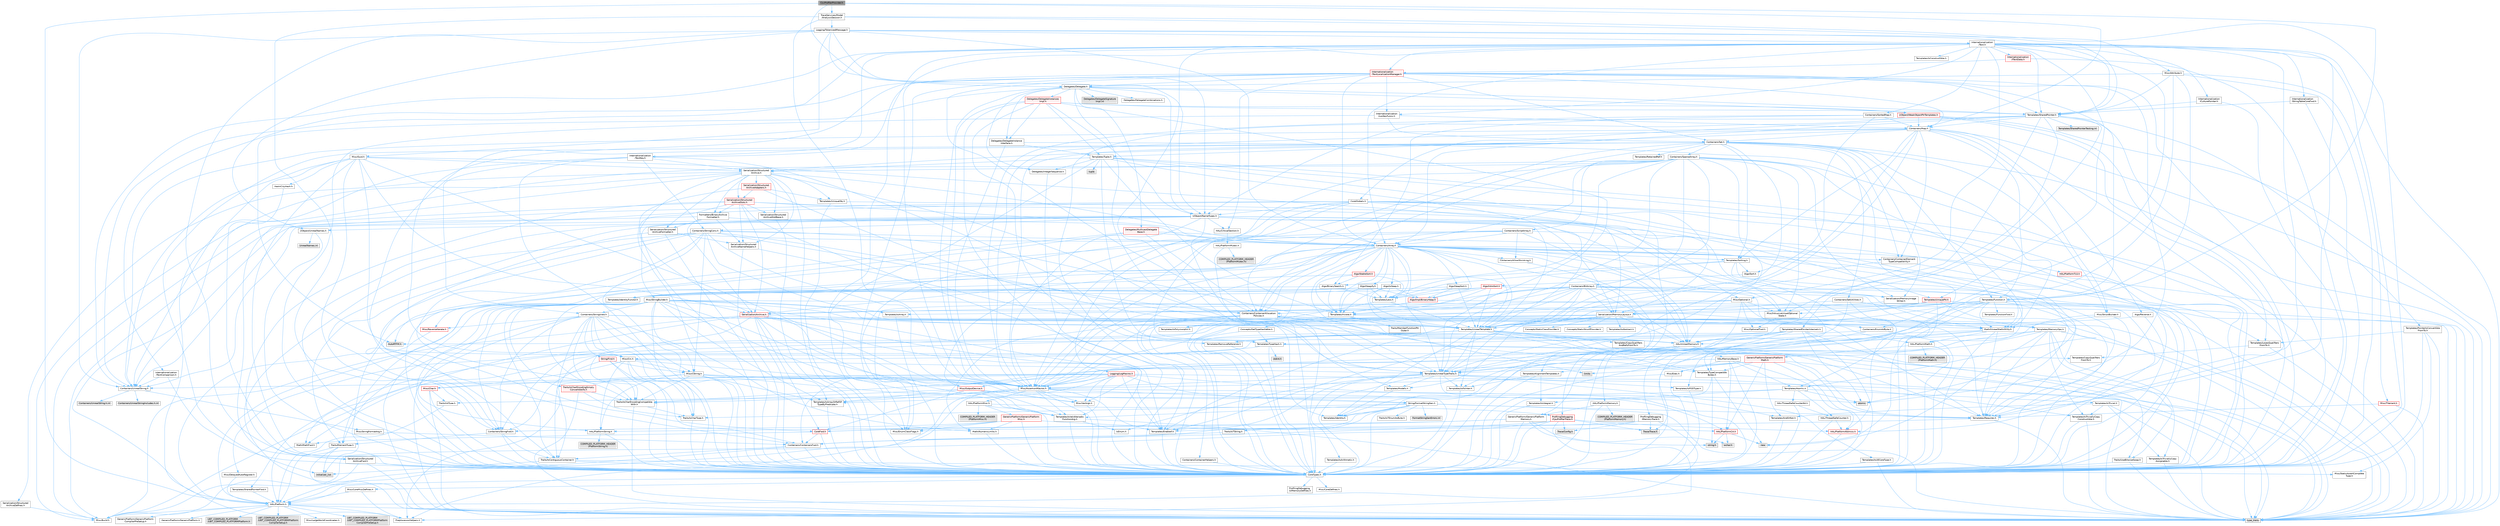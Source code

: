 digraph "CsvProfilerProvider.h"
{
 // INTERACTIVE_SVG=YES
 // LATEX_PDF_SIZE
  bgcolor="transparent";
  edge [fontname=Helvetica,fontsize=10,labelfontname=Helvetica,labelfontsize=10];
  node [fontname=Helvetica,fontsize=10,shape=box,height=0.2,width=0.4];
  Node1 [id="Node000001",label="CsvProfilerProvider.h",height=0.2,width=0.4,color="gray40", fillcolor="grey60", style="filled", fontcolor="black",tooltip=" "];
  Node1 -> Node2 [id="edge1_Node000001_Node000002",color="steelblue1",style="solid",tooltip=" "];
  Node2 [id="Node000002",label="Containers/Map.h",height=0.2,width=0.4,color="grey40", fillcolor="white", style="filled",URL="$df/d79/Map_8h.html",tooltip=" "];
  Node2 -> Node3 [id="edge2_Node000002_Node000003",color="steelblue1",style="solid",tooltip=" "];
  Node3 [id="Node000003",label="CoreTypes.h",height=0.2,width=0.4,color="grey40", fillcolor="white", style="filled",URL="$dc/dec/CoreTypes_8h.html",tooltip=" "];
  Node3 -> Node4 [id="edge3_Node000003_Node000004",color="steelblue1",style="solid",tooltip=" "];
  Node4 [id="Node000004",label="HAL/Platform.h",height=0.2,width=0.4,color="grey40", fillcolor="white", style="filled",URL="$d9/dd0/Platform_8h.html",tooltip=" "];
  Node4 -> Node5 [id="edge4_Node000004_Node000005",color="steelblue1",style="solid",tooltip=" "];
  Node5 [id="Node000005",label="Misc/Build.h",height=0.2,width=0.4,color="grey40", fillcolor="white", style="filled",URL="$d3/dbb/Build_8h.html",tooltip=" "];
  Node4 -> Node6 [id="edge5_Node000004_Node000006",color="steelblue1",style="solid",tooltip=" "];
  Node6 [id="Node000006",label="Misc/LargeWorldCoordinates.h",height=0.2,width=0.4,color="grey40", fillcolor="white", style="filled",URL="$d2/dcb/LargeWorldCoordinates_8h.html",tooltip=" "];
  Node4 -> Node7 [id="edge6_Node000004_Node000007",color="steelblue1",style="solid",tooltip=" "];
  Node7 [id="Node000007",label="type_traits",height=0.2,width=0.4,color="grey60", fillcolor="#E0E0E0", style="filled",tooltip=" "];
  Node4 -> Node8 [id="edge7_Node000004_Node000008",color="steelblue1",style="solid",tooltip=" "];
  Node8 [id="Node000008",label="PreprocessorHelpers.h",height=0.2,width=0.4,color="grey40", fillcolor="white", style="filled",URL="$db/ddb/PreprocessorHelpers_8h.html",tooltip=" "];
  Node4 -> Node9 [id="edge8_Node000004_Node000009",color="steelblue1",style="solid",tooltip=" "];
  Node9 [id="Node000009",label="UBT_COMPILED_PLATFORM\l/UBT_COMPILED_PLATFORMPlatform\lCompilerPreSetup.h",height=0.2,width=0.4,color="grey60", fillcolor="#E0E0E0", style="filled",tooltip=" "];
  Node4 -> Node10 [id="edge9_Node000004_Node000010",color="steelblue1",style="solid",tooltip=" "];
  Node10 [id="Node000010",label="GenericPlatform/GenericPlatform\lCompilerPreSetup.h",height=0.2,width=0.4,color="grey40", fillcolor="white", style="filled",URL="$d9/dc8/GenericPlatformCompilerPreSetup_8h.html",tooltip=" "];
  Node4 -> Node11 [id="edge10_Node000004_Node000011",color="steelblue1",style="solid",tooltip=" "];
  Node11 [id="Node000011",label="GenericPlatform/GenericPlatform.h",height=0.2,width=0.4,color="grey40", fillcolor="white", style="filled",URL="$d6/d84/GenericPlatform_8h.html",tooltip=" "];
  Node4 -> Node12 [id="edge11_Node000004_Node000012",color="steelblue1",style="solid",tooltip=" "];
  Node12 [id="Node000012",label="UBT_COMPILED_PLATFORM\l/UBT_COMPILED_PLATFORMPlatform.h",height=0.2,width=0.4,color="grey60", fillcolor="#E0E0E0", style="filled",tooltip=" "];
  Node4 -> Node13 [id="edge12_Node000004_Node000013",color="steelblue1",style="solid",tooltip=" "];
  Node13 [id="Node000013",label="UBT_COMPILED_PLATFORM\l/UBT_COMPILED_PLATFORMPlatform\lCompilerSetup.h",height=0.2,width=0.4,color="grey60", fillcolor="#E0E0E0", style="filled",tooltip=" "];
  Node3 -> Node14 [id="edge13_Node000003_Node000014",color="steelblue1",style="solid",tooltip=" "];
  Node14 [id="Node000014",label="ProfilingDebugging\l/UMemoryDefines.h",height=0.2,width=0.4,color="grey40", fillcolor="white", style="filled",URL="$d2/da2/UMemoryDefines_8h.html",tooltip=" "];
  Node3 -> Node15 [id="edge14_Node000003_Node000015",color="steelblue1",style="solid",tooltip=" "];
  Node15 [id="Node000015",label="Misc/CoreMiscDefines.h",height=0.2,width=0.4,color="grey40", fillcolor="white", style="filled",URL="$da/d38/CoreMiscDefines_8h.html",tooltip=" "];
  Node15 -> Node4 [id="edge15_Node000015_Node000004",color="steelblue1",style="solid",tooltip=" "];
  Node15 -> Node8 [id="edge16_Node000015_Node000008",color="steelblue1",style="solid",tooltip=" "];
  Node3 -> Node16 [id="edge17_Node000003_Node000016",color="steelblue1",style="solid",tooltip=" "];
  Node16 [id="Node000016",label="Misc/CoreDefines.h",height=0.2,width=0.4,color="grey40", fillcolor="white", style="filled",URL="$d3/dd2/CoreDefines_8h.html",tooltip=" "];
  Node2 -> Node17 [id="edge18_Node000002_Node000017",color="steelblue1",style="solid",tooltip=" "];
  Node17 [id="Node000017",label="Algo/Reverse.h",height=0.2,width=0.4,color="grey40", fillcolor="white", style="filled",URL="$d5/d93/Reverse_8h.html",tooltip=" "];
  Node17 -> Node3 [id="edge19_Node000017_Node000003",color="steelblue1",style="solid",tooltip=" "];
  Node17 -> Node18 [id="edge20_Node000017_Node000018",color="steelblue1",style="solid",tooltip=" "];
  Node18 [id="Node000018",label="Templates/UnrealTemplate.h",height=0.2,width=0.4,color="grey40", fillcolor="white", style="filled",URL="$d4/d24/UnrealTemplate_8h.html",tooltip=" "];
  Node18 -> Node3 [id="edge21_Node000018_Node000003",color="steelblue1",style="solid",tooltip=" "];
  Node18 -> Node19 [id="edge22_Node000018_Node000019",color="steelblue1",style="solid",tooltip=" "];
  Node19 [id="Node000019",label="Templates/IsPointer.h",height=0.2,width=0.4,color="grey40", fillcolor="white", style="filled",URL="$d7/d05/IsPointer_8h.html",tooltip=" "];
  Node19 -> Node3 [id="edge23_Node000019_Node000003",color="steelblue1",style="solid",tooltip=" "];
  Node18 -> Node20 [id="edge24_Node000018_Node000020",color="steelblue1",style="solid",tooltip=" "];
  Node20 [id="Node000020",label="HAL/UnrealMemory.h",height=0.2,width=0.4,color="grey40", fillcolor="white", style="filled",URL="$d9/d96/UnrealMemory_8h.html",tooltip=" "];
  Node20 -> Node3 [id="edge25_Node000020_Node000003",color="steelblue1",style="solid",tooltip=" "];
  Node20 -> Node21 [id="edge26_Node000020_Node000021",color="steelblue1",style="solid",tooltip=" "];
  Node21 [id="Node000021",label="GenericPlatform/GenericPlatform\lMemory.h",height=0.2,width=0.4,color="grey40", fillcolor="white", style="filled",URL="$dd/d22/GenericPlatformMemory_8h.html",tooltip=" "];
  Node21 -> Node22 [id="edge27_Node000021_Node000022",color="steelblue1",style="solid",tooltip=" "];
  Node22 [id="Node000022",label="CoreFwd.h",height=0.2,width=0.4,color="red", fillcolor="#FFF0F0", style="filled",URL="$d1/d1e/CoreFwd_8h.html",tooltip=" "];
  Node22 -> Node3 [id="edge28_Node000022_Node000003",color="steelblue1",style="solid",tooltip=" "];
  Node22 -> Node23 [id="edge29_Node000022_Node000023",color="steelblue1",style="solid",tooltip=" "];
  Node23 [id="Node000023",label="Containers/ContainersFwd.h",height=0.2,width=0.4,color="grey40", fillcolor="white", style="filled",URL="$d4/d0a/ContainersFwd_8h.html",tooltip=" "];
  Node23 -> Node4 [id="edge30_Node000023_Node000004",color="steelblue1",style="solid",tooltip=" "];
  Node23 -> Node3 [id="edge31_Node000023_Node000003",color="steelblue1",style="solid",tooltip=" "];
  Node23 -> Node24 [id="edge32_Node000023_Node000024",color="steelblue1",style="solid",tooltip=" "];
  Node24 [id="Node000024",label="Traits/IsContiguousContainer.h",height=0.2,width=0.4,color="grey40", fillcolor="white", style="filled",URL="$d5/d3c/IsContiguousContainer_8h.html",tooltip=" "];
  Node24 -> Node3 [id="edge33_Node000024_Node000003",color="steelblue1",style="solid",tooltip=" "];
  Node24 -> Node25 [id="edge34_Node000024_Node000025",color="steelblue1",style="solid",tooltip=" "];
  Node25 [id="Node000025",label="Misc/StaticAssertComplete\lType.h",height=0.2,width=0.4,color="grey40", fillcolor="white", style="filled",URL="$d5/d4e/StaticAssertCompleteType_8h.html",tooltip=" "];
  Node24 -> Node26 [id="edge35_Node000024_Node000026",color="steelblue1",style="solid",tooltip=" "];
  Node26 [id="Node000026",label="initializer_list",height=0.2,width=0.4,color="grey60", fillcolor="#E0E0E0", style="filled",tooltip=" "];
  Node22 -> Node27 [id="edge36_Node000022_Node000027",color="steelblue1",style="solid",tooltip=" "];
  Node27 [id="Node000027",label="Math/MathFwd.h",height=0.2,width=0.4,color="grey40", fillcolor="white", style="filled",URL="$d2/d10/MathFwd_8h.html",tooltip=" "];
  Node27 -> Node4 [id="edge37_Node000027_Node000004",color="steelblue1",style="solid",tooltip=" "];
  Node21 -> Node3 [id="edge38_Node000021_Node000003",color="steelblue1",style="solid",tooltip=" "];
  Node21 -> Node29 [id="edge39_Node000021_Node000029",color="steelblue1",style="solid",tooltip=" "];
  Node29 [id="Node000029",label="HAL/PlatformString.h",height=0.2,width=0.4,color="grey40", fillcolor="white", style="filled",URL="$db/db5/PlatformString_8h.html",tooltip=" "];
  Node29 -> Node3 [id="edge40_Node000029_Node000003",color="steelblue1",style="solid",tooltip=" "];
  Node29 -> Node30 [id="edge41_Node000029_Node000030",color="steelblue1",style="solid",tooltip=" "];
  Node30 [id="Node000030",label="COMPILED_PLATFORM_HEADER\l(PlatformString.h)",height=0.2,width=0.4,color="grey60", fillcolor="#E0E0E0", style="filled",tooltip=" "];
  Node21 -> Node31 [id="edge42_Node000021_Node000031",color="steelblue1",style="solid",tooltip=" "];
  Node31 [id="Node000031",label="string.h",height=0.2,width=0.4,color="grey60", fillcolor="#E0E0E0", style="filled",tooltip=" "];
  Node21 -> Node32 [id="edge43_Node000021_Node000032",color="steelblue1",style="solid",tooltip=" "];
  Node32 [id="Node000032",label="wchar.h",height=0.2,width=0.4,color="grey60", fillcolor="#E0E0E0", style="filled",tooltip=" "];
  Node20 -> Node33 [id="edge44_Node000020_Node000033",color="steelblue1",style="solid",tooltip=" "];
  Node33 [id="Node000033",label="HAL/MemoryBase.h",height=0.2,width=0.4,color="grey40", fillcolor="white", style="filled",URL="$d6/d9f/MemoryBase_8h.html",tooltip=" "];
  Node33 -> Node3 [id="edge45_Node000033_Node000003",color="steelblue1",style="solid",tooltip=" "];
  Node33 -> Node34 [id="edge46_Node000033_Node000034",color="steelblue1",style="solid",tooltip=" "];
  Node34 [id="Node000034",label="HAL/PlatformAtomics.h",height=0.2,width=0.4,color="red", fillcolor="#FFF0F0", style="filled",URL="$d3/d36/PlatformAtomics_8h.html",tooltip=" "];
  Node34 -> Node3 [id="edge47_Node000034_Node000003",color="steelblue1",style="solid",tooltip=" "];
  Node33 -> Node37 [id="edge48_Node000033_Node000037",color="steelblue1",style="solid",tooltip=" "];
  Node37 [id="Node000037",label="HAL/PlatformCrt.h",height=0.2,width=0.4,color="red", fillcolor="#FFF0F0", style="filled",URL="$d8/d75/PlatformCrt_8h.html",tooltip=" "];
  Node37 -> Node38 [id="edge49_Node000037_Node000038",color="steelblue1",style="solid",tooltip=" "];
  Node38 [id="Node000038",label="new",height=0.2,width=0.4,color="grey60", fillcolor="#E0E0E0", style="filled",tooltip=" "];
  Node37 -> Node32 [id="edge50_Node000037_Node000032",color="steelblue1",style="solid",tooltip=" "];
  Node37 -> Node31 [id="edge51_Node000037_Node000031",color="steelblue1",style="solid",tooltip=" "];
  Node33 -> Node45 [id="edge52_Node000033_Node000045",color="steelblue1",style="solid",tooltip=" "];
  Node45 [id="Node000045",label="Misc/Exec.h",height=0.2,width=0.4,color="grey40", fillcolor="white", style="filled",URL="$de/ddb/Exec_8h.html",tooltip=" "];
  Node45 -> Node3 [id="edge53_Node000045_Node000003",color="steelblue1",style="solid",tooltip=" "];
  Node45 -> Node46 [id="edge54_Node000045_Node000046",color="steelblue1",style="solid",tooltip=" "];
  Node46 [id="Node000046",label="Misc/AssertionMacros.h",height=0.2,width=0.4,color="grey40", fillcolor="white", style="filled",URL="$d0/dfa/AssertionMacros_8h.html",tooltip=" "];
  Node46 -> Node3 [id="edge55_Node000046_Node000003",color="steelblue1",style="solid",tooltip=" "];
  Node46 -> Node4 [id="edge56_Node000046_Node000004",color="steelblue1",style="solid",tooltip=" "];
  Node46 -> Node47 [id="edge57_Node000046_Node000047",color="steelblue1",style="solid",tooltip=" "];
  Node47 [id="Node000047",label="HAL/PlatformMisc.h",height=0.2,width=0.4,color="grey40", fillcolor="white", style="filled",URL="$d0/df5/PlatformMisc_8h.html",tooltip=" "];
  Node47 -> Node3 [id="edge58_Node000047_Node000003",color="steelblue1",style="solid",tooltip=" "];
  Node47 -> Node48 [id="edge59_Node000047_Node000048",color="steelblue1",style="solid",tooltip=" "];
  Node48 [id="Node000048",label="GenericPlatform/GenericPlatform\lMisc.h",height=0.2,width=0.4,color="red", fillcolor="#FFF0F0", style="filled",URL="$db/d9a/GenericPlatformMisc_8h.html",tooltip=" "];
  Node48 -> Node49 [id="edge60_Node000048_Node000049",color="steelblue1",style="solid",tooltip=" "];
  Node49 [id="Node000049",label="Containers/StringFwd.h",height=0.2,width=0.4,color="grey40", fillcolor="white", style="filled",URL="$df/d37/StringFwd_8h.html",tooltip=" "];
  Node49 -> Node3 [id="edge61_Node000049_Node000003",color="steelblue1",style="solid",tooltip=" "];
  Node49 -> Node50 [id="edge62_Node000049_Node000050",color="steelblue1",style="solid",tooltip=" "];
  Node50 [id="Node000050",label="Traits/ElementType.h",height=0.2,width=0.4,color="grey40", fillcolor="white", style="filled",URL="$d5/d4f/ElementType_8h.html",tooltip=" "];
  Node50 -> Node4 [id="edge63_Node000050_Node000004",color="steelblue1",style="solid",tooltip=" "];
  Node50 -> Node26 [id="edge64_Node000050_Node000026",color="steelblue1",style="solid",tooltip=" "];
  Node50 -> Node7 [id="edge65_Node000050_Node000007",color="steelblue1",style="solid",tooltip=" "];
  Node49 -> Node24 [id="edge66_Node000049_Node000024",color="steelblue1",style="solid",tooltip=" "];
  Node48 -> Node22 [id="edge67_Node000048_Node000022",color="steelblue1",style="solid",tooltip=" "];
  Node48 -> Node3 [id="edge68_Node000048_Node000003",color="steelblue1",style="solid",tooltip=" "];
  Node48 -> Node37 [id="edge69_Node000048_Node000037",color="steelblue1",style="solid",tooltip=" "];
  Node48 -> Node52 [id="edge70_Node000048_Node000052",color="steelblue1",style="solid",tooltip=" "];
  Node52 [id="Node000052",label="Math/NumericLimits.h",height=0.2,width=0.4,color="grey40", fillcolor="white", style="filled",URL="$df/d1b/NumericLimits_8h.html",tooltip=" "];
  Node52 -> Node3 [id="edge71_Node000052_Node000003",color="steelblue1",style="solid",tooltip=" "];
  Node48 -> Node54 [id="edge72_Node000048_Node000054",color="steelblue1",style="solid",tooltip=" "];
  Node54 [id="Node000054",label="Misc/EnumClassFlags.h",height=0.2,width=0.4,color="grey40", fillcolor="white", style="filled",URL="$d8/de7/EnumClassFlags_8h.html",tooltip=" "];
  Node47 -> Node57 [id="edge73_Node000047_Node000057",color="steelblue1",style="solid",tooltip=" "];
  Node57 [id="Node000057",label="COMPILED_PLATFORM_HEADER\l(PlatformMisc.h)",height=0.2,width=0.4,color="grey60", fillcolor="#E0E0E0", style="filled",tooltip=" "];
  Node47 -> Node58 [id="edge74_Node000047_Node000058",color="steelblue1",style="solid",tooltip=" "];
  Node58 [id="Node000058",label="ProfilingDebugging\l/CpuProfilerTrace.h",height=0.2,width=0.4,color="red", fillcolor="#FFF0F0", style="filled",URL="$da/dcb/CpuProfilerTrace_8h.html",tooltip=" "];
  Node58 -> Node3 [id="edge75_Node000058_Node000003",color="steelblue1",style="solid",tooltip=" "];
  Node58 -> Node23 [id="edge76_Node000058_Node000023",color="steelblue1",style="solid",tooltip=" "];
  Node58 -> Node34 [id="edge77_Node000058_Node000034",color="steelblue1",style="solid",tooltip=" "];
  Node58 -> Node8 [id="edge78_Node000058_Node000008",color="steelblue1",style="solid",tooltip=" "];
  Node58 -> Node5 [id="edge79_Node000058_Node000005",color="steelblue1",style="solid",tooltip=" "];
  Node58 -> Node59 [id="edge80_Node000058_Node000059",color="steelblue1",style="solid",tooltip=" "];
  Node59 [id="Node000059",label="Trace/Config.h",height=0.2,width=0.4,color="grey60", fillcolor="#E0E0E0", style="filled",tooltip=" "];
  Node58 -> Node62 [id="edge81_Node000058_Node000062",color="steelblue1",style="solid",tooltip=" "];
  Node62 [id="Node000062",label="Trace/Trace.h",height=0.2,width=0.4,color="grey60", fillcolor="#E0E0E0", style="filled",tooltip=" "];
  Node46 -> Node8 [id="edge82_Node000046_Node000008",color="steelblue1",style="solid",tooltip=" "];
  Node46 -> Node63 [id="edge83_Node000046_Node000063",color="steelblue1",style="solid",tooltip=" "];
  Node63 [id="Node000063",label="Templates/EnableIf.h",height=0.2,width=0.4,color="grey40", fillcolor="white", style="filled",URL="$d7/d60/EnableIf_8h.html",tooltip=" "];
  Node63 -> Node3 [id="edge84_Node000063_Node000003",color="steelblue1",style="solid",tooltip=" "];
  Node46 -> Node64 [id="edge85_Node000046_Node000064",color="steelblue1",style="solid",tooltip=" "];
  Node64 [id="Node000064",label="Templates/IsArrayOrRefOf\lTypeByPredicate.h",height=0.2,width=0.4,color="grey40", fillcolor="white", style="filled",URL="$d6/da1/IsArrayOrRefOfTypeByPredicate_8h.html",tooltip=" "];
  Node64 -> Node3 [id="edge86_Node000064_Node000003",color="steelblue1",style="solid",tooltip=" "];
  Node46 -> Node65 [id="edge87_Node000046_Node000065",color="steelblue1",style="solid",tooltip=" "];
  Node65 [id="Node000065",label="Templates/IsValidVariadic\lFunctionArg.h",height=0.2,width=0.4,color="grey40", fillcolor="white", style="filled",URL="$d0/dc8/IsValidVariadicFunctionArg_8h.html",tooltip=" "];
  Node65 -> Node3 [id="edge88_Node000065_Node000003",color="steelblue1",style="solid",tooltip=" "];
  Node65 -> Node66 [id="edge89_Node000065_Node000066",color="steelblue1",style="solid",tooltip=" "];
  Node66 [id="Node000066",label="IsEnum.h",height=0.2,width=0.4,color="grey40", fillcolor="white", style="filled",URL="$d4/de5/IsEnum_8h.html",tooltip=" "];
  Node65 -> Node7 [id="edge90_Node000065_Node000007",color="steelblue1",style="solid",tooltip=" "];
  Node46 -> Node67 [id="edge91_Node000046_Node000067",color="steelblue1",style="solid",tooltip=" "];
  Node67 [id="Node000067",label="Traits/IsCharEncodingCompatible\lWith.h",height=0.2,width=0.4,color="grey40", fillcolor="white", style="filled",URL="$df/dd1/IsCharEncodingCompatibleWith_8h.html",tooltip=" "];
  Node67 -> Node7 [id="edge92_Node000067_Node000007",color="steelblue1",style="solid",tooltip=" "];
  Node67 -> Node68 [id="edge93_Node000067_Node000068",color="steelblue1",style="solid",tooltip=" "];
  Node68 [id="Node000068",label="Traits/IsCharType.h",height=0.2,width=0.4,color="grey40", fillcolor="white", style="filled",URL="$db/d51/IsCharType_8h.html",tooltip=" "];
  Node68 -> Node3 [id="edge94_Node000068_Node000003",color="steelblue1",style="solid",tooltip=" "];
  Node46 -> Node69 [id="edge95_Node000046_Node000069",color="steelblue1",style="solid",tooltip=" "];
  Node69 [id="Node000069",label="Misc/VarArgs.h",height=0.2,width=0.4,color="grey40", fillcolor="white", style="filled",URL="$d5/d6f/VarArgs_8h.html",tooltip=" "];
  Node69 -> Node3 [id="edge96_Node000069_Node000003",color="steelblue1",style="solid",tooltip=" "];
  Node46 -> Node70 [id="edge97_Node000046_Node000070",color="steelblue1",style="solid",tooltip=" "];
  Node70 [id="Node000070",label="String/FormatStringSan.h",height=0.2,width=0.4,color="grey40", fillcolor="white", style="filled",URL="$d3/d8b/FormatStringSan_8h.html",tooltip=" "];
  Node70 -> Node7 [id="edge98_Node000070_Node000007",color="steelblue1",style="solid",tooltip=" "];
  Node70 -> Node3 [id="edge99_Node000070_Node000003",color="steelblue1",style="solid",tooltip=" "];
  Node70 -> Node71 [id="edge100_Node000070_Node000071",color="steelblue1",style="solid",tooltip=" "];
  Node71 [id="Node000071",label="Templates/Requires.h",height=0.2,width=0.4,color="grey40", fillcolor="white", style="filled",URL="$dc/d96/Requires_8h.html",tooltip=" "];
  Node71 -> Node63 [id="edge101_Node000071_Node000063",color="steelblue1",style="solid",tooltip=" "];
  Node71 -> Node7 [id="edge102_Node000071_Node000007",color="steelblue1",style="solid",tooltip=" "];
  Node70 -> Node72 [id="edge103_Node000070_Node000072",color="steelblue1",style="solid",tooltip=" "];
  Node72 [id="Node000072",label="Templates/Identity.h",height=0.2,width=0.4,color="grey40", fillcolor="white", style="filled",URL="$d0/dd5/Identity_8h.html",tooltip=" "];
  Node70 -> Node65 [id="edge104_Node000070_Node000065",color="steelblue1",style="solid",tooltip=" "];
  Node70 -> Node68 [id="edge105_Node000070_Node000068",color="steelblue1",style="solid",tooltip=" "];
  Node70 -> Node73 [id="edge106_Node000070_Node000073",color="steelblue1",style="solid",tooltip=" "];
  Node73 [id="Node000073",label="Traits/IsTEnumAsByte.h",height=0.2,width=0.4,color="grey40", fillcolor="white", style="filled",URL="$d1/de6/IsTEnumAsByte_8h.html",tooltip=" "];
  Node70 -> Node74 [id="edge107_Node000070_Node000074",color="steelblue1",style="solid",tooltip=" "];
  Node74 [id="Node000074",label="Traits/IsTString.h",height=0.2,width=0.4,color="grey40", fillcolor="white", style="filled",URL="$d0/df8/IsTString_8h.html",tooltip=" "];
  Node74 -> Node23 [id="edge108_Node000074_Node000023",color="steelblue1",style="solid",tooltip=" "];
  Node70 -> Node23 [id="edge109_Node000070_Node000023",color="steelblue1",style="solid",tooltip=" "];
  Node70 -> Node75 [id="edge110_Node000070_Node000075",color="steelblue1",style="solid",tooltip=" "];
  Node75 [id="Node000075",label="FormatStringSanErrors.inl",height=0.2,width=0.4,color="grey60", fillcolor="#E0E0E0", style="filled",tooltip=" "];
  Node46 -> Node76 [id="edge111_Node000046_Node000076",color="steelblue1",style="solid",tooltip=" "];
  Node76 [id="Node000076",label="atomic",height=0.2,width=0.4,color="grey60", fillcolor="#E0E0E0", style="filled",tooltip=" "];
  Node33 -> Node77 [id="edge112_Node000033_Node000077",color="steelblue1",style="solid",tooltip=" "];
  Node77 [id="Node000077",label="Misc/OutputDevice.h",height=0.2,width=0.4,color="red", fillcolor="#FFF0F0", style="filled",URL="$d7/d32/OutputDevice_8h.html",tooltip=" "];
  Node77 -> Node22 [id="edge113_Node000077_Node000022",color="steelblue1",style="solid",tooltip=" "];
  Node77 -> Node3 [id="edge114_Node000077_Node000003",color="steelblue1",style="solid",tooltip=" "];
  Node77 -> Node69 [id="edge115_Node000077_Node000069",color="steelblue1",style="solid",tooltip=" "];
  Node77 -> Node64 [id="edge116_Node000077_Node000064",color="steelblue1",style="solid",tooltip=" "];
  Node77 -> Node65 [id="edge117_Node000077_Node000065",color="steelblue1",style="solid",tooltip=" "];
  Node77 -> Node67 [id="edge118_Node000077_Node000067",color="steelblue1",style="solid",tooltip=" "];
  Node33 -> Node79 [id="edge119_Node000033_Node000079",color="steelblue1",style="solid",tooltip=" "];
  Node79 [id="Node000079",label="Templates/Atomic.h",height=0.2,width=0.4,color="grey40", fillcolor="white", style="filled",URL="$d3/d91/Atomic_8h.html",tooltip=" "];
  Node79 -> Node80 [id="edge120_Node000079_Node000080",color="steelblue1",style="solid",tooltip=" "];
  Node80 [id="Node000080",label="HAL/ThreadSafeCounter.h",height=0.2,width=0.4,color="grey40", fillcolor="white", style="filled",URL="$dc/dc9/ThreadSafeCounter_8h.html",tooltip=" "];
  Node80 -> Node3 [id="edge121_Node000080_Node000003",color="steelblue1",style="solid",tooltip=" "];
  Node80 -> Node34 [id="edge122_Node000080_Node000034",color="steelblue1",style="solid",tooltip=" "];
  Node79 -> Node81 [id="edge123_Node000079_Node000081",color="steelblue1",style="solid",tooltip=" "];
  Node81 [id="Node000081",label="HAL/ThreadSafeCounter64.h",height=0.2,width=0.4,color="grey40", fillcolor="white", style="filled",URL="$d0/d12/ThreadSafeCounter64_8h.html",tooltip=" "];
  Node81 -> Node3 [id="edge124_Node000081_Node000003",color="steelblue1",style="solid",tooltip=" "];
  Node81 -> Node80 [id="edge125_Node000081_Node000080",color="steelblue1",style="solid",tooltip=" "];
  Node79 -> Node82 [id="edge126_Node000079_Node000082",color="steelblue1",style="solid",tooltip=" "];
  Node82 [id="Node000082",label="Templates/IsIntegral.h",height=0.2,width=0.4,color="grey40", fillcolor="white", style="filled",URL="$da/d64/IsIntegral_8h.html",tooltip=" "];
  Node82 -> Node3 [id="edge127_Node000082_Node000003",color="steelblue1",style="solid",tooltip=" "];
  Node79 -> Node83 [id="edge128_Node000079_Node000083",color="steelblue1",style="solid",tooltip=" "];
  Node83 [id="Node000083",label="Templates/IsTrivial.h",height=0.2,width=0.4,color="grey40", fillcolor="white", style="filled",URL="$da/d4c/IsTrivial_8h.html",tooltip=" "];
  Node83 -> Node84 [id="edge129_Node000083_Node000084",color="steelblue1",style="solid",tooltip=" "];
  Node84 [id="Node000084",label="Templates/AndOrNot.h",height=0.2,width=0.4,color="grey40", fillcolor="white", style="filled",URL="$db/d0a/AndOrNot_8h.html",tooltip=" "];
  Node84 -> Node3 [id="edge130_Node000084_Node000003",color="steelblue1",style="solid",tooltip=" "];
  Node83 -> Node85 [id="edge131_Node000083_Node000085",color="steelblue1",style="solid",tooltip=" "];
  Node85 [id="Node000085",label="Templates/IsTriviallyCopy\lConstructible.h",height=0.2,width=0.4,color="grey40", fillcolor="white", style="filled",URL="$d3/d78/IsTriviallyCopyConstructible_8h.html",tooltip=" "];
  Node85 -> Node3 [id="edge132_Node000085_Node000003",color="steelblue1",style="solid",tooltip=" "];
  Node85 -> Node7 [id="edge133_Node000085_Node000007",color="steelblue1",style="solid",tooltip=" "];
  Node83 -> Node86 [id="edge134_Node000083_Node000086",color="steelblue1",style="solid",tooltip=" "];
  Node86 [id="Node000086",label="Templates/IsTriviallyCopy\lAssignable.h",height=0.2,width=0.4,color="grey40", fillcolor="white", style="filled",URL="$d2/df2/IsTriviallyCopyAssignable_8h.html",tooltip=" "];
  Node86 -> Node3 [id="edge135_Node000086_Node000003",color="steelblue1",style="solid",tooltip=" "];
  Node86 -> Node7 [id="edge136_Node000086_Node000007",color="steelblue1",style="solid",tooltip=" "];
  Node83 -> Node7 [id="edge137_Node000083_Node000007",color="steelblue1",style="solid",tooltip=" "];
  Node79 -> Node87 [id="edge138_Node000079_Node000087",color="steelblue1",style="solid",tooltip=" "];
  Node87 [id="Node000087",label="Traits/IntType.h",height=0.2,width=0.4,color="grey40", fillcolor="white", style="filled",URL="$d7/deb/IntType_8h.html",tooltip=" "];
  Node87 -> Node4 [id="edge139_Node000087_Node000004",color="steelblue1",style="solid",tooltip=" "];
  Node79 -> Node76 [id="edge140_Node000079_Node000076",color="steelblue1",style="solid",tooltip=" "];
  Node20 -> Node88 [id="edge141_Node000020_Node000088",color="steelblue1",style="solid",tooltip=" "];
  Node88 [id="Node000088",label="HAL/PlatformMemory.h",height=0.2,width=0.4,color="grey40", fillcolor="white", style="filled",URL="$de/d68/PlatformMemory_8h.html",tooltip=" "];
  Node88 -> Node3 [id="edge142_Node000088_Node000003",color="steelblue1",style="solid",tooltip=" "];
  Node88 -> Node21 [id="edge143_Node000088_Node000021",color="steelblue1",style="solid",tooltip=" "];
  Node88 -> Node89 [id="edge144_Node000088_Node000089",color="steelblue1",style="solid",tooltip=" "];
  Node89 [id="Node000089",label="COMPILED_PLATFORM_HEADER\l(PlatformMemory.h)",height=0.2,width=0.4,color="grey60", fillcolor="#E0E0E0", style="filled",tooltip=" "];
  Node20 -> Node90 [id="edge145_Node000020_Node000090",color="steelblue1",style="solid",tooltip=" "];
  Node90 [id="Node000090",label="ProfilingDebugging\l/MemoryTrace.h",height=0.2,width=0.4,color="grey40", fillcolor="white", style="filled",URL="$da/dd7/MemoryTrace_8h.html",tooltip=" "];
  Node90 -> Node4 [id="edge146_Node000090_Node000004",color="steelblue1",style="solid",tooltip=" "];
  Node90 -> Node54 [id="edge147_Node000090_Node000054",color="steelblue1",style="solid",tooltip=" "];
  Node90 -> Node59 [id="edge148_Node000090_Node000059",color="steelblue1",style="solid",tooltip=" "];
  Node90 -> Node62 [id="edge149_Node000090_Node000062",color="steelblue1",style="solid",tooltip=" "];
  Node20 -> Node19 [id="edge150_Node000020_Node000019",color="steelblue1",style="solid",tooltip=" "];
  Node18 -> Node91 [id="edge151_Node000018_Node000091",color="steelblue1",style="solid",tooltip=" "];
  Node91 [id="Node000091",label="Templates/CopyQualifiers\lAndRefsFromTo.h",height=0.2,width=0.4,color="grey40", fillcolor="white", style="filled",URL="$d3/db3/CopyQualifiersAndRefsFromTo_8h.html",tooltip=" "];
  Node91 -> Node92 [id="edge152_Node000091_Node000092",color="steelblue1",style="solid",tooltip=" "];
  Node92 [id="Node000092",label="Templates/CopyQualifiers\lFromTo.h",height=0.2,width=0.4,color="grey40", fillcolor="white", style="filled",URL="$d5/db4/CopyQualifiersFromTo_8h.html",tooltip=" "];
  Node18 -> Node93 [id="edge153_Node000018_Node000093",color="steelblue1",style="solid",tooltip=" "];
  Node93 [id="Node000093",label="Templates/UnrealTypeTraits.h",height=0.2,width=0.4,color="grey40", fillcolor="white", style="filled",URL="$d2/d2d/UnrealTypeTraits_8h.html",tooltip=" "];
  Node93 -> Node3 [id="edge154_Node000093_Node000003",color="steelblue1",style="solid",tooltip=" "];
  Node93 -> Node19 [id="edge155_Node000093_Node000019",color="steelblue1",style="solid",tooltip=" "];
  Node93 -> Node46 [id="edge156_Node000093_Node000046",color="steelblue1",style="solid",tooltip=" "];
  Node93 -> Node84 [id="edge157_Node000093_Node000084",color="steelblue1",style="solid",tooltip=" "];
  Node93 -> Node63 [id="edge158_Node000093_Node000063",color="steelblue1",style="solid",tooltip=" "];
  Node93 -> Node94 [id="edge159_Node000093_Node000094",color="steelblue1",style="solid",tooltip=" "];
  Node94 [id="Node000094",label="Templates/IsArithmetic.h",height=0.2,width=0.4,color="grey40", fillcolor="white", style="filled",URL="$d2/d5d/IsArithmetic_8h.html",tooltip=" "];
  Node94 -> Node3 [id="edge160_Node000094_Node000003",color="steelblue1",style="solid",tooltip=" "];
  Node93 -> Node66 [id="edge161_Node000093_Node000066",color="steelblue1",style="solid",tooltip=" "];
  Node93 -> Node95 [id="edge162_Node000093_Node000095",color="steelblue1",style="solid",tooltip=" "];
  Node95 [id="Node000095",label="Templates/Models.h",height=0.2,width=0.4,color="grey40", fillcolor="white", style="filled",URL="$d3/d0c/Models_8h.html",tooltip=" "];
  Node95 -> Node72 [id="edge163_Node000095_Node000072",color="steelblue1",style="solid",tooltip=" "];
  Node93 -> Node96 [id="edge164_Node000093_Node000096",color="steelblue1",style="solid",tooltip=" "];
  Node96 [id="Node000096",label="Templates/IsPODType.h",height=0.2,width=0.4,color="grey40", fillcolor="white", style="filled",URL="$d7/db1/IsPODType_8h.html",tooltip=" "];
  Node96 -> Node3 [id="edge165_Node000096_Node000003",color="steelblue1",style="solid",tooltip=" "];
  Node93 -> Node97 [id="edge166_Node000093_Node000097",color="steelblue1",style="solid",tooltip=" "];
  Node97 [id="Node000097",label="Templates/IsUECoreType.h",height=0.2,width=0.4,color="grey40", fillcolor="white", style="filled",URL="$d1/db8/IsUECoreType_8h.html",tooltip=" "];
  Node97 -> Node3 [id="edge167_Node000097_Node000003",color="steelblue1",style="solid",tooltip=" "];
  Node97 -> Node7 [id="edge168_Node000097_Node000007",color="steelblue1",style="solid",tooltip=" "];
  Node93 -> Node85 [id="edge169_Node000093_Node000085",color="steelblue1",style="solid",tooltip=" "];
  Node18 -> Node98 [id="edge170_Node000018_Node000098",color="steelblue1",style="solid",tooltip=" "];
  Node98 [id="Node000098",label="Templates/RemoveReference.h",height=0.2,width=0.4,color="grey40", fillcolor="white", style="filled",URL="$da/dbe/RemoveReference_8h.html",tooltip=" "];
  Node98 -> Node3 [id="edge171_Node000098_Node000003",color="steelblue1",style="solid",tooltip=" "];
  Node18 -> Node71 [id="edge172_Node000018_Node000071",color="steelblue1",style="solid",tooltip=" "];
  Node18 -> Node99 [id="edge173_Node000018_Node000099",color="steelblue1",style="solid",tooltip=" "];
  Node99 [id="Node000099",label="Templates/TypeCompatible\lBytes.h",height=0.2,width=0.4,color="grey40", fillcolor="white", style="filled",URL="$df/d0a/TypeCompatibleBytes_8h.html",tooltip=" "];
  Node99 -> Node3 [id="edge174_Node000099_Node000003",color="steelblue1",style="solid",tooltip=" "];
  Node99 -> Node31 [id="edge175_Node000099_Node000031",color="steelblue1",style="solid",tooltip=" "];
  Node99 -> Node38 [id="edge176_Node000099_Node000038",color="steelblue1",style="solid",tooltip=" "];
  Node99 -> Node7 [id="edge177_Node000099_Node000007",color="steelblue1",style="solid",tooltip=" "];
  Node18 -> Node72 [id="edge178_Node000018_Node000072",color="steelblue1",style="solid",tooltip=" "];
  Node18 -> Node24 [id="edge179_Node000018_Node000024",color="steelblue1",style="solid",tooltip=" "];
  Node18 -> Node100 [id="edge180_Node000018_Node000100",color="steelblue1",style="solid",tooltip=" "];
  Node100 [id="Node000100",label="Traits/UseBitwiseSwap.h",height=0.2,width=0.4,color="grey40", fillcolor="white", style="filled",URL="$db/df3/UseBitwiseSwap_8h.html",tooltip=" "];
  Node100 -> Node3 [id="edge181_Node000100_Node000003",color="steelblue1",style="solid",tooltip=" "];
  Node100 -> Node7 [id="edge182_Node000100_Node000007",color="steelblue1",style="solid",tooltip=" "];
  Node18 -> Node7 [id="edge183_Node000018_Node000007",color="steelblue1",style="solid",tooltip=" "];
  Node2 -> Node101 [id="edge184_Node000002_Node000101",color="steelblue1",style="solid",tooltip=" "];
  Node101 [id="Node000101",label="Containers/ContainerElement\lTypeCompatibility.h",height=0.2,width=0.4,color="grey40", fillcolor="white", style="filled",URL="$df/ddf/ContainerElementTypeCompatibility_8h.html",tooltip=" "];
  Node101 -> Node3 [id="edge185_Node000101_Node000003",color="steelblue1",style="solid",tooltip=" "];
  Node101 -> Node93 [id="edge186_Node000101_Node000093",color="steelblue1",style="solid",tooltip=" "];
  Node2 -> Node102 [id="edge187_Node000002_Node000102",color="steelblue1",style="solid",tooltip=" "];
  Node102 [id="Node000102",label="Containers/Set.h",height=0.2,width=0.4,color="grey40", fillcolor="white", style="filled",URL="$d4/d45/Set_8h.html",tooltip=" "];
  Node102 -> Node103 [id="edge188_Node000102_Node000103",color="steelblue1",style="solid",tooltip=" "];
  Node103 [id="Node000103",label="Containers/ContainerAllocation\lPolicies.h",height=0.2,width=0.4,color="grey40", fillcolor="white", style="filled",URL="$d7/dff/ContainerAllocationPolicies_8h.html",tooltip=" "];
  Node103 -> Node3 [id="edge189_Node000103_Node000003",color="steelblue1",style="solid",tooltip=" "];
  Node103 -> Node104 [id="edge190_Node000103_Node000104",color="steelblue1",style="solid",tooltip=" "];
  Node104 [id="Node000104",label="Containers/ContainerHelpers.h",height=0.2,width=0.4,color="grey40", fillcolor="white", style="filled",URL="$d7/d33/ContainerHelpers_8h.html",tooltip=" "];
  Node104 -> Node3 [id="edge191_Node000104_Node000003",color="steelblue1",style="solid",tooltip=" "];
  Node103 -> Node103 [id="edge192_Node000103_Node000103",color="steelblue1",style="solid",tooltip=" "];
  Node103 -> Node105 [id="edge193_Node000103_Node000105",color="steelblue1",style="solid",tooltip=" "];
  Node105 [id="Node000105",label="HAL/PlatformMath.h",height=0.2,width=0.4,color="grey40", fillcolor="white", style="filled",URL="$dc/d53/PlatformMath_8h.html",tooltip=" "];
  Node105 -> Node3 [id="edge194_Node000105_Node000003",color="steelblue1",style="solid",tooltip=" "];
  Node105 -> Node106 [id="edge195_Node000105_Node000106",color="steelblue1",style="solid",tooltip=" "];
  Node106 [id="Node000106",label="GenericPlatform/GenericPlatform\lMath.h",height=0.2,width=0.4,color="red", fillcolor="#FFF0F0", style="filled",URL="$d5/d79/GenericPlatformMath_8h.html",tooltip=" "];
  Node106 -> Node3 [id="edge196_Node000106_Node000003",color="steelblue1",style="solid",tooltip=" "];
  Node106 -> Node23 [id="edge197_Node000106_Node000023",color="steelblue1",style="solid",tooltip=" "];
  Node106 -> Node37 [id="edge198_Node000106_Node000037",color="steelblue1",style="solid",tooltip=" "];
  Node106 -> Node84 [id="edge199_Node000106_Node000084",color="steelblue1",style="solid",tooltip=" "];
  Node106 -> Node93 [id="edge200_Node000106_Node000093",color="steelblue1",style="solid",tooltip=" "];
  Node106 -> Node71 [id="edge201_Node000106_Node000071",color="steelblue1",style="solid",tooltip=" "];
  Node106 -> Node99 [id="edge202_Node000106_Node000099",color="steelblue1",style="solid",tooltip=" "];
  Node106 -> Node111 [id="edge203_Node000106_Node000111",color="steelblue1",style="solid",tooltip=" "];
  Node111 [id="Node000111",label="limits",height=0.2,width=0.4,color="grey60", fillcolor="#E0E0E0", style="filled",tooltip=" "];
  Node106 -> Node7 [id="edge204_Node000106_Node000007",color="steelblue1",style="solid",tooltip=" "];
  Node105 -> Node112 [id="edge205_Node000105_Node000112",color="steelblue1",style="solid",tooltip=" "];
  Node112 [id="Node000112",label="COMPILED_PLATFORM_HEADER\l(PlatformMath.h)",height=0.2,width=0.4,color="grey60", fillcolor="#E0E0E0", style="filled",tooltip=" "];
  Node103 -> Node20 [id="edge206_Node000103_Node000020",color="steelblue1",style="solid",tooltip=" "];
  Node103 -> Node52 [id="edge207_Node000103_Node000052",color="steelblue1",style="solid",tooltip=" "];
  Node103 -> Node46 [id="edge208_Node000103_Node000046",color="steelblue1",style="solid",tooltip=" "];
  Node103 -> Node113 [id="edge209_Node000103_Node000113",color="steelblue1",style="solid",tooltip=" "];
  Node113 [id="Node000113",label="Templates/IsPolymorphic.h",height=0.2,width=0.4,color="grey40", fillcolor="white", style="filled",URL="$dc/d20/IsPolymorphic_8h.html",tooltip=" "];
  Node103 -> Node114 [id="edge210_Node000103_Node000114",color="steelblue1",style="solid",tooltip=" "];
  Node114 [id="Node000114",label="Templates/MemoryOps.h",height=0.2,width=0.4,color="grey40", fillcolor="white", style="filled",URL="$db/dea/MemoryOps_8h.html",tooltip=" "];
  Node114 -> Node3 [id="edge211_Node000114_Node000003",color="steelblue1",style="solid",tooltip=" "];
  Node114 -> Node20 [id="edge212_Node000114_Node000020",color="steelblue1",style="solid",tooltip=" "];
  Node114 -> Node86 [id="edge213_Node000114_Node000086",color="steelblue1",style="solid",tooltip=" "];
  Node114 -> Node85 [id="edge214_Node000114_Node000085",color="steelblue1",style="solid",tooltip=" "];
  Node114 -> Node71 [id="edge215_Node000114_Node000071",color="steelblue1",style="solid",tooltip=" "];
  Node114 -> Node93 [id="edge216_Node000114_Node000093",color="steelblue1",style="solid",tooltip=" "];
  Node114 -> Node100 [id="edge217_Node000114_Node000100",color="steelblue1",style="solid",tooltip=" "];
  Node114 -> Node38 [id="edge218_Node000114_Node000038",color="steelblue1",style="solid",tooltip=" "];
  Node114 -> Node7 [id="edge219_Node000114_Node000007",color="steelblue1",style="solid",tooltip=" "];
  Node103 -> Node99 [id="edge220_Node000103_Node000099",color="steelblue1",style="solid",tooltip=" "];
  Node103 -> Node7 [id="edge221_Node000103_Node000007",color="steelblue1",style="solid",tooltip=" "];
  Node102 -> Node101 [id="edge222_Node000102_Node000101",color="steelblue1",style="solid",tooltip=" "];
  Node102 -> Node115 [id="edge223_Node000102_Node000115",color="steelblue1",style="solid",tooltip=" "];
  Node115 [id="Node000115",label="Containers/SetUtilities.h",height=0.2,width=0.4,color="grey40", fillcolor="white", style="filled",URL="$dc/de5/SetUtilities_8h.html",tooltip=" "];
  Node115 -> Node3 [id="edge224_Node000115_Node000003",color="steelblue1",style="solid",tooltip=" "];
  Node115 -> Node116 [id="edge225_Node000115_Node000116",color="steelblue1",style="solid",tooltip=" "];
  Node116 [id="Node000116",label="Serialization/MemoryLayout.h",height=0.2,width=0.4,color="grey40", fillcolor="white", style="filled",URL="$d7/d66/MemoryLayout_8h.html",tooltip=" "];
  Node116 -> Node117 [id="edge226_Node000116_Node000117",color="steelblue1",style="solid",tooltip=" "];
  Node117 [id="Node000117",label="Concepts/StaticClassProvider.h",height=0.2,width=0.4,color="grey40", fillcolor="white", style="filled",URL="$dd/d83/StaticClassProvider_8h.html",tooltip=" "];
  Node116 -> Node118 [id="edge227_Node000116_Node000118",color="steelblue1",style="solid",tooltip=" "];
  Node118 [id="Node000118",label="Concepts/StaticStructProvider.h",height=0.2,width=0.4,color="grey40", fillcolor="white", style="filled",URL="$d5/d77/StaticStructProvider_8h.html",tooltip=" "];
  Node116 -> Node119 [id="edge228_Node000116_Node000119",color="steelblue1",style="solid",tooltip=" "];
  Node119 [id="Node000119",label="Containers/EnumAsByte.h",height=0.2,width=0.4,color="grey40", fillcolor="white", style="filled",URL="$d6/d9a/EnumAsByte_8h.html",tooltip=" "];
  Node119 -> Node3 [id="edge229_Node000119_Node000003",color="steelblue1",style="solid",tooltip=" "];
  Node119 -> Node96 [id="edge230_Node000119_Node000096",color="steelblue1",style="solid",tooltip=" "];
  Node119 -> Node120 [id="edge231_Node000119_Node000120",color="steelblue1",style="solid",tooltip=" "];
  Node120 [id="Node000120",label="Templates/TypeHash.h",height=0.2,width=0.4,color="grey40", fillcolor="white", style="filled",URL="$d1/d62/TypeHash_8h.html",tooltip=" "];
  Node120 -> Node3 [id="edge232_Node000120_Node000003",color="steelblue1",style="solid",tooltip=" "];
  Node120 -> Node71 [id="edge233_Node000120_Node000071",color="steelblue1",style="solid",tooltip=" "];
  Node120 -> Node121 [id="edge234_Node000120_Node000121",color="steelblue1",style="solid",tooltip=" "];
  Node121 [id="Node000121",label="Misc/Crc.h",height=0.2,width=0.4,color="grey40", fillcolor="white", style="filled",URL="$d4/dd2/Crc_8h.html",tooltip=" "];
  Node121 -> Node3 [id="edge235_Node000121_Node000003",color="steelblue1",style="solid",tooltip=" "];
  Node121 -> Node29 [id="edge236_Node000121_Node000029",color="steelblue1",style="solid",tooltip=" "];
  Node121 -> Node46 [id="edge237_Node000121_Node000046",color="steelblue1",style="solid",tooltip=" "];
  Node121 -> Node122 [id="edge238_Node000121_Node000122",color="steelblue1",style="solid",tooltip=" "];
  Node122 [id="Node000122",label="Misc/CString.h",height=0.2,width=0.4,color="grey40", fillcolor="white", style="filled",URL="$d2/d49/CString_8h.html",tooltip=" "];
  Node122 -> Node3 [id="edge239_Node000122_Node000003",color="steelblue1",style="solid",tooltip=" "];
  Node122 -> Node37 [id="edge240_Node000122_Node000037",color="steelblue1",style="solid",tooltip=" "];
  Node122 -> Node29 [id="edge241_Node000122_Node000029",color="steelblue1",style="solid",tooltip=" "];
  Node122 -> Node46 [id="edge242_Node000122_Node000046",color="steelblue1",style="solid",tooltip=" "];
  Node122 -> Node123 [id="edge243_Node000122_Node000123",color="steelblue1",style="solid",tooltip=" "];
  Node123 [id="Node000123",label="Misc/Char.h",height=0.2,width=0.4,color="red", fillcolor="#FFF0F0", style="filled",URL="$d0/d58/Char_8h.html",tooltip=" "];
  Node123 -> Node3 [id="edge244_Node000123_Node000003",color="steelblue1",style="solid",tooltip=" "];
  Node123 -> Node87 [id="edge245_Node000123_Node000087",color="steelblue1",style="solid",tooltip=" "];
  Node123 -> Node7 [id="edge246_Node000123_Node000007",color="steelblue1",style="solid",tooltip=" "];
  Node122 -> Node69 [id="edge247_Node000122_Node000069",color="steelblue1",style="solid",tooltip=" "];
  Node122 -> Node64 [id="edge248_Node000122_Node000064",color="steelblue1",style="solid",tooltip=" "];
  Node122 -> Node65 [id="edge249_Node000122_Node000065",color="steelblue1",style="solid",tooltip=" "];
  Node122 -> Node67 [id="edge250_Node000122_Node000067",color="steelblue1",style="solid",tooltip=" "];
  Node121 -> Node123 [id="edge251_Node000121_Node000123",color="steelblue1",style="solid",tooltip=" "];
  Node121 -> Node93 [id="edge252_Node000121_Node000093",color="steelblue1",style="solid",tooltip=" "];
  Node121 -> Node68 [id="edge253_Node000121_Node000068",color="steelblue1",style="solid",tooltip=" "];
  Node120 -> Node126 [id="edge254_Node000120_Node000126",color="steelblue1",style="solid",tooltip=" "];
  Node126 [id="Node000126",label="stdint.h",height=0.2,width=0.4,color="grey60", fillcolor="#E0E0E0", style="filled",tooltip=" "];
  Node120 -> Node7 [id="edge255_Node000120_Node000007",color="steelblue1",style="solid",tooltip=" "];
  Node116 -> Node49 [id="edge256_Node000116_Node000049",color="steelblue1",style="solid",tooltip=" "];
  Node116 -> Node20 [id="edge257_Node000116_Node000020",color="steelblue1",style="solid",tooltip=" "];
  Node116 -> Node127 [id="edge258_Node000116_Node000127",color="steelblue1",style="solid",tooltip=" "];
  Node127 [id="Node000127",label="Misc/DelayedAutoRegister.h",height=0.2,width=0.4,color="grey40", fillcolor="white", style="filled",URL="$d1/dda/DelayedAutoRegister_8h.html",tooltip=" "];
  Node127 -> Node4 [id="edge259_Node000127_Node000004",color="steelblue1",style="solid",tooltip=" "];
  Node116 -> Node63 [id="edge260_Node000116_Node000063",color="steelblue1",style="solid",tooltip=" "];
  Node116 -> Node128 [id="edge261_Node000116_Node000128",color="steelblue1",style="solid",tooltip=" "];
  Node128 [id="Node000128",label="Templates/IsAbstract.h",height=0.2,width=0.4,color="grey40", fillcolor="white", style="filled",URL="$d8/db7/IsAbstract_8h.html",tooltip=" "];
  Node116 -> Node113 [id="edge262_Node000116_Node000113",color="steelblue1",style="solid",tooltip=" "];
  Node116 -> Node95 [id="edge263_Node000116_Node000095",color="steelblue1",style="solid",tooltip=" "];
  Node116 -> Node18 [id="edge264_Node000116_Node000018",color="steelblue1",style="solid",tooltip=" "];
  Node115 -> Node114 [id="edge265_Node000115_Node000114",color="steelblue1",style="solid",tooltip=" "];
  Node115 -> Node93 [id="edge266_Node000115_Node000093",color="steelblue1",style="solid",tooltip=" "];
  Node102 -> Node129 [id="edge267_Node000102_Node000129",color="steelblue1",style="solid",tooltip=" "];
  Node129 [id="Node000129",label="Containers/SparseArray.h",height=0.2,width=0.4,color="grey40", fillcolor="white", style="filled",URL="$d5/dbf/SparseArray_8h.html",tooltip=" "];
  Node129 -> Node3 [id="edge268_Node000129_Node000003",color="steelblue1",style="solid",tooltip=" "];
  Node129 -> Node46 [id="edge269_Node000129_Node000046",color="steelblue1",style="solid",tooltip=" "];
  Node129 -> Node20 [id="edge270_Node000129_Node000020",color="steelblue1",style="solid",tooltip=" "];
  Node129 -> Node93 [id="edge271_Node000129_Node000093",color="steelblue1",style="solid",tooltip=" "];
  Node129 -> Node18 [id="edge272_Node000129_Node000018",color="steelblue1",style="solid",tooltip=" "];
  Node129 -> Node103 [id="edge273_Node000129_Node000103",color="steelblue1",style="solid",tooltip=" "];
  Node129 -> Node130 [id="edge274_Node000129_Node000130",color="steelblue1",style="solid",tooltip=" "];
  Node130 [id="Node000130",label="Templates/Less.h",height=0.2,width=0.4,color="grey40", fillcolor="white", style="filled",URL="$de/dc8/Less_8h.html",tooltip=" "];
  Node130 -> Node3 [id="edge275_Node000130_Node000003",color="steelblue1",style="solid",tooltip=" "];
  Node130 -> Node18 [id="edge276_Node000130_Node000018",color="steelblue1",style="solid",tooltip=" "];
  Node129 -> Node131 [id="edge277_Node000129_Node000131",color="steelblue1",style="solid",tooltip=" "];
  Node131 [id="Node000131",label="Containers/Array.h",height=0.2,width=0.4,color="grey40", fillcolor="white", style="filled",URL="$df/dd0/Array_8h.html",tooltip=" "];
  Node131 -> Node3 [id="edge278_Node000131_Node000003",color="steelblue1",style="solid",tooltip=" "];
  Node131 -> Node46 [id="edge279_Node000131_Node000046",color="steelblue1",style="solid",tooltip=" "];
  Node131 -> Node132 [id="edge280_Node000131_Node000132",color="steelblue1",style="solid",tooltip=" "];
  Node132 [id="Node000132",label="Misc/IntrusiveUnsetOptional\lState.h",height=0.2,width=0.4,color="grey40", fillcolor="white", style="filled",URL="$d2/d0a/IntrusiveUnsetOptionalState_8h.html",tooltip=" "];
  Node132 -> Node133 [id="edge281_Node000132_Node000133",color="steelblue1",style="solid",tooltip=" "];
  Node133 [id="Node000133",label="Misc/OptionalFwd.h",height=0.2,width=0.4,color="grey40", fillcolor="white", style="filled",URL="$dc/d50/OptionalFwd_8h.html",tooltip=" "];
  Node131 -> Node134 [id="edge282_Node000131_Node000134",color="steelblue1",style="solid",tooltip=" "];
  Node134 [id="Node000134",label="Misc/ReverseIterate.h",height=0.2,width=0.4,color="red", fillcolor="#FFF0F0", style="filled",URL="$db/de3/ReverseIterate_8h.html",tooltip=" "];
  Node134 -> Node4 [id="edge283_Node000134_Node000004",color="steelblue1",style="solid",tooltip=" "];
  Node131 -> Node20 [id="edge284_Node000131_Node000020",color="steelblue1",style="solid",tooltip=" "];
  Node131 -> Node93 [id="edge285_Node000131_Node000093",color="steelblue1",style="solid",tooltip=" "];
  Node131 -> Node18 [id="edge286_Node000131_Node000018",color="steelblue1",style="solid",tooltip=" "];
  Node131 -> Node136 [id="edge287_Node000131_Node000136",color="steelblue1",style="solid",tooltip=" "];
  Node136 [id="Node000136",label="Containers/AllowShrinking.h",height=0.2,width=0.4,color="grey40", fillcolor="white", style="filled",URL="$d7/d1a/AllowShrinking_8h.html",tooltip=" "];
  Node136 -> Node3 [id="edge288_Node000136_Node000003",color="steelblue1",style="solid",tooltip=" "];
  Node131 -> Node103 [id="edge289_Node000131_Node000103",color="steelblue1",style="solid",tooltip=" "];
  Node131 -> Node101 [id="edge290_Node000131_Node000101",color="steelblue1",style="solid",tooltip=" "];
  Node131 -> Node137 [id="edge291_Node000131_Node000137",color="steelblue1",style="solid",tooltip=" "];
  Node137 [id="Node000137",label="Serialization/Archive.h",height=0.2,width=0.4,color="red", fillcolor="#FFF0F0", style="filled",URL="$d7/d3b/Archive_8h.html",tooltip=" "];
  Node137 -> Node22 [id="edge292_Node000137_Node000022",color="steelblue1",style="solid",tooltip=" "];
  Node137 -> Node3 [id="edge293_Node000137_Node000003",color="steelblue1",style="solid",tooltip=" "];
  Node137 -> Node27 [id="edge294_Node000137_Node000027",color="steelblue1",style="solid",tooltip=" "];
  Node137 -> Node46 [id="edge295_Node000137_Node000046",color="steelblue1",style="solid",tooltip=" "];
  Node137 -> Node5 [id="edge296_Node000137_Node000005",color="steelblue1",style="solid",tooltip=" "];
  Node137 -> Node69 [id="edge297_Node000137_Node000069",color="steelblue1",style="solid",tooltip=" "];
  Node137 -> Node63 [id="edge298_Node000137_Node000063",color="steelblue1",style="solid",tooltip=" "];
  Node137 -> Node64 [id="edge299_Node000137_Node000064",color="steelblue1",style="solid",tooltip=" "];
  Node137 -> Node65 [id="edge300_Node000137_Node000065",color="steelblue1",style="solid",tooltip=" "];
  Node137 -> Node18 [id="edge301_Node000137_Node000018",color="steelblue1",style="solid",tooltip=" "];
  Node137 -> Node67 [id="edge302_Node000137_Node000067",color="steelblue1",style="solid",tooltip=" "];
  Node131 -> Node147 [id="edge303_Node000131_Node000147",color="steelblue1",style="solid",tooltip=" "];
  Node147 [id="Node000147",label="Serialization/MemoryImage\lWriter.h",height=0.2,width=0.4,color="grey40", fillcolor="white", style="filled",URL="$d0/d08/MemoryImageWriter_8h.html",tooltip=" "];
  Node147 -> Node3 [id="edge304_Node000147_Node000003",color="steelblue1",style="solid",tooltip=" "];
  Node147 -> Node116 [id="edge305_Node000147_Node000116",color="steelblue1",style="solid",tooltip=" "];
  Node131 -> Node148 [id="edge306_Node000131_Node000148",color="steelblue1",style="solid",tooltip=" "];
  Node148 [id="Node000148",label="Algo/Heapify.h",height=0.2,width=0.4,color="grey40", fillcolor="white", style="filled",URL="$d0/d2a/Heapify_8h.html",tooltip=" "];
  Node148 -> Node149 [id="edge307_Node000148_Node000149",color="steelblue1",style="solid",tooltip=" "];
  Node149 [id="Node000149",label="Algo/Impl/BinaryHeap.h",height=0.2,width=0.4,color="red", fillcolor="#FFF0F0", style="filled",URL="$d7/da3/Algo_2Impl_2BinaryHeap_8h.html",tooltip=" "];
  Node149 -> Node150 [id="edge308_Node000149_Node000150",color="steelblue1",style="solid",tooltip=" "];
  Node150 [id="Node000150",label="Templates/Invoke.h",height=0.2,width=0.4,color="grey40", fillcolor="white", style="filled",URL="$d7/deb/Invoke_8h.html",tooltip=" "];
  Node150 -> Node3 [id="edge309_Node000150_Node000003",color="steelblue1",style="solid",tooltip=" "];
  Node150 -> Node151 [id="edge310_Node000150_Node000151",color="steelblue1",style="solid",tooltip=" "];
  Node151 [id="Node000151",label="Traits/MemberFunctionPtr\lOuter.h",height=0.2,width=0.4,color="grey40", fillcolor="white", style="filled",URL="$db/da7/MemberFunctionPtrOuter_8h.html",tooltip=" "];
  Node150 -> Node18 [id="edge311_Node000150_Node000018",color="steelblue1",style="solid",tooltip=" "];
  Node150 -> Node7 [id="edge312_Node000150_Node000007",color="steelblue1",style="solid",tooltip=" "];
  Node149 -> Node7 [id="edge313_Node000149_Node000007",color="steelblue1",style="solid",tooltip=" "];
  Node148 -> Node154 [id="edge314_Node000148_Node000154",color="steelblue1",style="solid",tooltip=" "];
  Node154 [id="Node000154",label="Templates/IdentityFunctor.h",height=0.2,width=0.4,color="grey40", fillcolor="white", style="filled",URL="$d7/d2e/IdentityFunctor_8h.html",tooltip=" "];
  Node154 -> Node4 [id="edge315_Node000154_Node000004",color="steelblue1",style="solid",tooltip=" "];
  Node148 -> Node150 [id="edge316_Node000148_Node000150",color="steelblue1",style="solid",tooltip=" "];
  Node148 -> Node130 [id="edge317_Node000148_Node000130",color="steelblue1",style="solid",tooltip=" "];
  Node148 -> Node18 [id="edge318_Node000148_Node000018",color="steelblue1",style="solid",tooltip=" "];
  Node131 -> Node155 [id="edge319_Node000131_Node000155",color="steelblue1",style="solid",tooltip=" "];
  Node155 [id="Node000155",label="Algo/HeapSort.h",height=0.2,width=0.4,color="grey40", fillcolor="white", style="filled",URL="$d3/d92/HeapSort_8h.html",tooltip=" "];
  Node155 -> Node149 [id="edge320_Node000155_Node000149",color="steelblue1",style="solid",tooltip=" "];
  Node155 -> Node154 [id="edge321_Node000155_Node000154",color="steelblue1",style="solid",tooltip=" "];
  Node155 -> Node130 [id="edge322_Node000155_Node000130",color="steelblue1",style="solid",tooltip=" "];
  Node155 -> Node18 [id="edge323_Node000155_Node000018",color="steelblue1",style="solid",tooltip=" "];
  Node131 -> Node156 [id="edge324_Node000131_Node000156",color="steelblue1",style="solid",tooltip=" "];
  Node156 [id="Node000156",label="Algo/IsHeap.h",height=0.2,width=0.4,color="grey40", fillcolor="white", style="filled",URL="$de/d32/IsHeap_8h.html",tooltip=" "];
  Node156 -> Node149 [id="edge325_Node000156_Node000149",color="steelblue1",style="solid",tooltip=" "];
  Node156 -> Node154 [id="edge326_Node000156_Node000154",color="steelblue1",style="solid",tooltip=" "];
  Node156 -> Node150 [id="edge327_Node000156_Node000150",color="steelblue1",style="solid",tooltip=" "];
  Node156 -> Node130 [id="edge328_Node000156_Node000130",color="steelblue1",style="solid",tooltip=" "];
  Node156 -> Node18 [id="edge329_Node000156_Node000018",color="steelblue1",style="solid",tooltip=" "];
  Node131 -> Node149 [id="edge330_Node000131_Node000149",color="steelblue1",style="solid",tooltip=" "];
  Node131 -> Node157 [id="edge331_Node000131_Node000157",color="steelblue1",style="solid",tooltip=" "];
  Node157 [id="Node000157",label="Algo/StableSort.h",height=0.2,width=0.4,color="red", fillcolor="#FFF0F0", style="filled",URL="$d7/d3c/StableSort_8h.html",tooltip=" "];
  Node157 -> Node158 [id="edge332_Node000157_Node000158",color="steelblue1",style="solid",tooltip=" "];
  Node158 [id="Node000158",label="Algo/BinarySearch.h",height=0.2,width=0.4,color="grey40", fillcolor="white", style="filled",URL="$db/db4/BinarySearch_8h.html",tooltip=" "];
  Node158 -> Node154 [id="edge333_Node000158_Node000154",color="steelblue1",style="solid",tooltip=" "];
  Node158 -> Node150 [id="edge334_Node000158_Node000150",color="steelblue1",style="solid",tooltip=" "];
  Node158 -> Node130 [id="edge335_Node000158_Node000130",color="steelblue1",style="solid",tooltip=" "];
  Node157 -> Node154 [id="edge336_Node000157_Node000154",color="steelblue1",style="solid",tooltip=" "];
  Node157 -> Node150 [id="edge337_Node000157_Node000150",color="steelblue1",style="solid",tooltip=" "];
  Node157 -> Node130 [id="edge338_Node000157_Node000130",color="steelblue1",style="solid",tooltip=" "];
  Node157 -> Node18 [id="edge339_Node000157_Node000018",color="steelblue1",style="solid",tooltip=" "];
  Node131 -> Node160 [id="edge340_Node000131_Node000160",color="steelblue1",style="solid",tooltip=" "];
  Node160 [id="Node000160",label="Concepts/GetTypeHashable.h",height=0.2,width=0.4,color="grey40", fillcolor="white", style="filled",URL="$d3/da2/GetTypeHashable_8h.html",tooltip=" "];
  Node160 -> Node3 [id="edge341_Node000160_Node000003",color="steelblue1",style="solid",tooltip=" "];
  Node160 -> Node120 [id="edge342_Node000160_Node000120",color="steelblue1",style="solid",tooltip=" "];
  Node131 -> Node154 [id="edge343_Node000131_Node000154",color="steelblue1",style="solid",tooltip=" "];
  Node131 -> Node150 [id="edge344_Node000131_Node000150",color="steelblue1",style="solid",tooltip=" "];
  Node131 -> Node130 [id="edge345_Node000131_Node000130",color="steelblue1",style="solid",tooltip=" "];
  Node131 -> Node161 [id="edge346_Node000131_Node000161",color="steelblue1",style="solid",tooltip=" "];
  Node161 [id="Node000161",label="Templates/LosesQualifiers\lFromTo.h",height=0.2,width=0.4,color="grey40", fillcolor="white", style="filled",URL="$d2/db3/LosesQualifiersFromTo_8h.html",tooltip=" "];
  Node161 -> Node92 [id="edge347_Node000161_Node000092",color="steelblue1",style="solid",tooltip=" "];
  Node161 -> Node7 [id="edge348_Node000161_Node000007",color="steelblue1",style="solid",tooltip=" "];
  Node131 -> Node71 [id="edge349_Node000131_Node000071",color="steelblue1",style="solid",tooltip=" "];
  Node131 -> Node162 [id="edge350_Node000131_Node000162",color="steelblue1",style="solid",tooltip=" "];
  Node162 [id="Node000162",label="Templates/Sorting.h",height=0.2,width=0.4,color="grey40", fillcolor="white", style="filled",URL="$d3/d9e/Sorting_8h.html",tooltip=" "];
  Node162 -> Node3 [id="edge351_Node000162_Node000003",color="steelblue1",style="solid",tooltip=" "];
  Node162 -> Node158 [id="edge352_Node000162_Node000158",color="steelblue1",style="solid",tooltip=" "];
  Node162 -> Node163 [id="edge353_Node000162_Node000163",color="steelblue1",style="solid",tooltip=" "];
  Node163 [id="Node000163",label="Algo/Sort.h",height=0.2,width=0.4,color="grey40", fillcolor="white", style="filled",URL="$d1/d87/Sort_8h.html",tooltip=" "];
  Node163 -> Node164 [id="edge354_Node000163_Node000164",color="steelblue1",style="solid",tooltip=" "];
  Node164 [id="Node000164",label="Algo/IntroSort.h",height=0.2,width=0.4,color="red", fillcolor="#FFF0F0", style="filled",URL="$d3/db3/IntroSort_8h.html",tooltip=" "];
  Node164 -> Node149 [id="edge355_Node000164_Node000149",color="steelblue1",style="solid",tooltip=" "];
  Node164 -> Node165 [id="edge356_Node000164_Node000165",color="steelblue1",style="solid",tooltip=" "];
  Node165 [id="Node000165",label="Math/UnrealMathUtility.h",height=0.2,width=0.4,color="grey40", fillcolor="white", style="filled",URL="$db/db8/UnrealMathUtility_8h.html",tooltip=" "];
  Node165 -> Node3 [id="edge357_Node000165_Node000003",color="steelblue1",style="solid",tooltip=" "];
  Node165 -> Node46 [id="edge358_Node000165_Node000046",color="steelblue1",style="solid",tooltip=" "];
  Node165 -> Node105 [id="edge359_Node000165_Node000105",color="steelblue1",style="solid",tooltip=" "];
  Node165 -> Node27 [id="edge360_Node000165_Node000027",color="steelblue1",style="solid",tooltip=" "];
  Node165 -> Node72 [id="edge361_Node000165_Node000072",color="steelblue1",style="solid",tooltip=" "];
  Node165 -> Node71 [id="edge362_Node000165_Node000071",color="steelblue1",style="solid",tooltip=" "];
  Node164 -> Node154 [id="edge363_Node000164_Node000154",color="steelblue1",style="solid",tooltip=" "];
  Node164 -> Node150 [id="edge364_Node000164_Node000150",color="steelblue1",style="solid",tooltip=" "];
  Node164 -> Node130 [id="edge365_Node000164_Node000130",color="steelblue1",style="solid",tooltip=" "];
  Node164 -> Node18 [id="edge366_Node000164_Node000018",color="steelblue1",style="solid",tooltip=" "];
  Node162 -> Node105 [id="edge367_Node000162_Node000105",color="steelblue1",style="solid",tooltip=" "];
  Node162 -> Node130 [id="edge368_Node000162_Node000130",color="steelblue1",style="solid",tooltip=" "];
  Node131 -> Node166 [id="edge369_Node000131_Node000166",color="steelblue1",style="solid",tooltip=" "];
  Node166 [id="Node000166",label="Templates/AlignmentTemplates.h",height=0.2,width=0.4,color="grey40", fillcolor="white", style="filled",URL="$dd/d32/AlignmentTemplates_8h.html",tooltip=" "];
  Node166 -> Node3 [id="edge370_Node000166_Node000003",color="steelblue1",style="solid",tooltip=" "];
  Node166 -> Node82 [id="edge371_Node000166_Node000082",color="steelblue1",style="solid",tooltip=" "];
  Node166 -> Node19 [id="edge372_Node000166_Node000019",color="steelblue1",style="solid",tooltip=" "];
  Node131 -> Node50 [id="edge373_Node000131_Node000050",color="steelblue1",style="solid",tooltip=" "];
  Node131 -> Node111 [id="edge374_Node000131_Node000111",color="steelblue1",style="solid",tooltip=" "];
  Node131 -> Node7 [id="edge375_Node000131_Node000007",color="steelblue1",style="solid",tooltip=" "];
  Node129 -> Node165 [id="edge376_Node000129_Node000165",color="steelblue1",style="solid",tooltip=" "];
  Node129 -> Node167 [id="edge377_Node000129_Node000167",color="steelblue1",style="solid",tooltip=" "];
  Node167 [id="Node000167",label="Containers/ScriptArray.h",height=0.2,width=0.4,color="grey40", fillcolor="white", style="filled",URL="$dc/daf/ScriptArray_8h.html",tooltip=" "];
  Node167 -> Node3 [id="edge378_Node000167_Node000003",color="steelblue1",style="solid",tooltip=" "];
  Node167 -> Node46 [id="edge379_Node000167_Node000046",color="steelblue1",style="solid",tooltip=" "];
  Node167 -> Node20 [id="edge380_Node000167_Node000020",color="steelblue1",style="solid",tooltip=" "];
  Node167 -> Node136 [id="edge381_Node000167_Node000136",color="steelblue1",style="solid",tooltip=" "];
  Node167 -> Node103 [id="edge382_Node000167_Node000103",color="steelblue1",style="solid",tooltip=" "];
  Node167 -> Node131 [id="edge383_Node000167_Node000131",color="steelblue1",style="solid",tooltip=" "];
  Node167 -> Node26 [id="edge384_Node000167_Node000026",color="steelblue1",style="solid",tooltip=" "];
  Node129 -> Node168 [id="edge385_Node000129_Node000168",color="steelblue1",style="solid",tooltip=" "];
  Node168 [id="Node000168",label="Containers/BitArray.h",height=0.2,width=0.4,color="grey40", fillcolor="white", style="filled",URL="$d1/de4/BitArray_8h.html",tooltip=" "];
  Node168 -> Node103 [id="edge386_Node000168_Node000103",color="steelblue1",style="solid",tooltip=" "];
  Node168 -> Node3 [id="edge387_Node000168_Node000003",color="steelblue1",style="solid",tooltip=" "];
  Node168 -> Node34 [id="edge388_Node000168_Node000034",color="steelblue1",style="solid",tooltip=" "];
  Node168 -> Node20 [id="edge389_Node000168_Node000020",color="steelblue1",style="solid",tooltip=" "];
  Node168 -> Node165 [id="edge390_Node000168_Node000165",color="steelblue1",style="solid",tooltip=" "];
  Node168 -> Node46 [id="edge391_Node000168_Node000046",color="steelblue1",style="solid",tooltip=" "];
  Node168 -> Node54 [id="edge392_Node000168_Node000054",color="steelblue1",style="solid",tooltip=" "];
  Node168 -> Node137 [id="edge393_Node000168_Node000137",color="steelblue1",style="solid",tooltip=" "];
  Node168 -> Node147 [id="edge394_Node000168_Node000147",color="steelblue1",style="solid",tooltip=" "];
  Node168 -> Node116 [id="edge395_Node000168_Node000116",color="steelblue1",style="solid",tooltip=" "];
  Node168 -> Node63 [id="edge396_Node000168_Node000063",color="steelblue1",style="solid",tooltip=" "];
  Node168 -> Node150 [id="edge397_Node000168_Node000150",color="steelblue1",style="solid",tooltip=" "];
  Node168 -> Node18 [id="edge398_Node000168_Node000018",color="steelblue1",style="solid",tooltip=" "];
  Node168 -> Node93 [id="edge399_Node000168_Node000093",color="steelblue1",style="solid",tooltip=" "];
  Node129 -> Node169 [id="edge400_Node000129_Node000169",color="steelblue1",style="solid",tooltip=" "];
  Node169 [id="Node000169",label="Serialization/Structured\lArchive.h",height=0.2,width=0.4,color="grey40", fillcolor="white", style="filled",URL="$d9/d1e/StructuredArchive_8h.html",tooltip=" "];
  Node169 -> Node131 [id="edge401_Node000169_Node000131",color="steelblue1",style="solid",tooltip=" "];
  Node169 -> Node103 [id="edge402_Node000169_Node000103",color="steelblue1",style="solid",tooltip=" "];
  Node169 -> Node3 [id="edge403_Node000169_Node000003",color="steelblue1",style="solid",tooltip=" "];
  Node169 -> Node170 [id="edge404_Node000169_Node000170",color="steelblue1",style="solid",tooltip=" "];
  Node170 [id="Node000170",label="Formatters/BinaryArchive\lFormatter.h",height=0.2,width=0.4,color="grey40", fillcolor="white", style="filled",URL="$d2/d01/BinaryArchiveFormatter_8h.html",tooltip=" "];
  Node170 -> Node131 [id="edge405_Node000170_Node000131",color="steelblue1",style="solid",tooltip=" "];
  Node170 -> Node4 [id="edge406_Node000170_Node000004",color="steelblue1",style="solid",tooltip=" "];
  Node170 -> Node137 [id="edge407_Node000170_Node000137",color="steelblue1",style="solid",tooltip=" "];
  Node170 -> Node171 [id="edge408_Node000170_Node000171",color="steelblue1",style="solid",tooltip=" "];
  Node171 [id="Node000171",label="Serialization/Structured\lArchiveFormatter.h",height=0.2,width=0.4,color="grey40", fillcolor="white", style="filled",URL="$db/dfe/StructuredArchiveFormatter_8h.html",tooltip=" "];
  Node171 -> Node131 [id="edge409_Node000171_Node000131",color="steelblue1",style="solid",tooltip=" "];
  Node171 -> Node22 [id="edge410_Node000171_Node000022",color="steelblue1",style="solid",tooltip=" "];
  Node171 -> Node3 [id="edge411_Node000171_Node000003",color="steelblue1",style="solid",tooltip=" "];
  Node171 -> Node172 [id="edge412_Node000171_Node000172",color="steelblue1",style="solid",tooltip=" "];
  Node172 [id="Node000172",label="Serialization/Structured\lArchiveNameHelpers.h",height=0.2,width=0.4,color="grey40", fillcolor="white", style="filled",URL="$d0/d7b/StructuredArchiveNameHelpers_8h.html",tooltip=" "];
  Node172 -> Node3 [id="edge413_Node000172_Node000003",color="steelblue1",style="solid",tooltip=" "];
  Node172 -> Node72 [id="edge414_Node000172_Node000072",color="steelblue1",style="solid",tooltip=" "];
  Node170 -> Node172 [id="edge415_Node000170_Node000172",color="steelblue1",style="solid",tooltip=" "];
  Node169 -> Node5 [id="edge416_Node000169_Node000005",color="steelblue1",style="solid",tooltip=" "];
  Node169 -> Node137 [id="edge417_Node000169_Node000137",color="steelblue1",style="solid",tooltip=" "];
  Node169 -> Node173 [id="edge418_Node000169_Node000173",color="steelblue1",style="solid",tooltip=" "];
  Node173 [id="Node000173",label="Serialization/Structured\lArchiveAdapters.h",height=0.2,width=0.4,color="red", fillcolor="#FFF0F0", style="filled",URL="$d3/de1/StructuredArchiveAdapters_8h.html",tooltip=" "];
  Node173 -> Node3 [id="edge419_Node000173_Node000003",color="steelblue1",style="solid",tooltip=" "];
  Node173 -> Node95 [id="edge420_Node000173_Node000095",color="steelblue1",style="solid",tooltip=" "];
  Node173 -> Node176 [id="edge421_Node000173_Node000176",color="steelblue1",style="solid",tooltip=" "];
  Node176 [id="Node000176",label="Serialization/Structured\lArchiveSlots.h",height=0.2,width=0.4,color="red", fillcolor="#FFF0F0", style="filled",URL="$d2/d87/StructuredArchiveSlots_8h.html",tooltip=" "];
  Node176 -> Node131 [id="edge422_Node000176_Node000131",color="steelblue1",style="solid",tooltip=" "];
  Node176 -> Node3 [id="edge423_Node000176_Node000003",color="steelblue1",style="solid",tooltip=" "];
  Node176 -> Node170 [id="edge424_Node000176_Node000170",color="steelblue1",style="solid",tooltip=" "];
  Node176 -> Node5 [id="edge425_Node000176_Node000005",color="steelblue1",style="solid",tooltip=" "];
  Node176 -> Node177 [id="edge426_Node000176_Node000177",color="steelblue1",style="solid",tooltip=" "];
  Node177 [id="Node000177",label="Misc/Optional.h",height=0.2,width=0.4,color="grey40", fillcolor="white", style="filled",URL="$d2/dae/Optional_8h.html",tooltip=" "];
  Node177 -> Node3 [id="edge427_Node000177_Node000003",color="steelblue1",style="solid",tooltip=" "];
  Node177 -> Node46 [id="edge428_Node000177_Node000046",color="steelblue1",style="solid",tooltip=" "];
  Node177 -> Node132 [id="edge429_Node000177_Node000132",color="steelblue1",style="solid",tooltip=" "];
  Node177 -> Node133 [id="edge430_Node000177_Node000133",color="steelblue1",style="solid",tooltip=" "];
  Node177 -> Node114 [id="edge431_Node000177_Node000114",color="steelblue1",style="solid",tooltip=" "];
  Node177 -> Node18 [id="edge432_Node000177_Node000018",color="steelblue1",style="solid",tooltip=" "];
  Node177 -> Node137 [id="edge433_Node000177_Node000137",color="steelblue1",style="solid",tooltip=" "];
  Node176 -> Node137 [id="edge434_Node000176_Node000137",color="steelblue1",style="solid",tooltip=" "];
  Node176 -> Node178 [id="edge435_Node000176_Node000178",color="steelblue1",style="solid",tooltip=" "];
  Node178 [id="Node000178",label="Serialization/Structured\lArchiveFwd.h",height=0.2,width=0.4,color="grey40", fillcolor="white", style="filled",URL="$d2/df9/StructuredArchiveFwd_8h.html",tooltip=" "];
  Node178 -> Node3 [id="edge436_Node000178_Node000003",color="steelblue1",style="solid",tooltip=" "];
  Node178 -> Node5 [id="edge437_Node000178_Node000005",color="steelblue1",style="solid",tooltip=" "];
  Node178 -> Node7 [id="edge438_Node000178_Node000007",color="steelblue1",style="solid",tooltip=" "];
  Node176 -> Node172 [id="edge439_Node000176_Node000172",color="steelblue1",style="solid",tooltip=" "];
  Node176 -> Node179 [id="edge440_Node000176_Node000179",color="steelblue1",style="solid",tooltip=" "];
  Node179 [id="Node000179",label="Serialization/Structured\lArchiveSlotBase.h",height=0.2,width=0.4,color="grey40", fillcolor="white", style="filled",URL="$d9/d9a/StructuredArchiveSlotBase_8h.html",tooltip=" "];
  Node179 -> Node3 [id="edge441_Node000179_Node000003",color="steelblue1",style="solid",tooltip=" "];
  Node176 -> Node63 [id="edge442_Node000176_Node000063",color="steelblue1",style="solid",tooltip=" "];
  Node173 -> Node180 [id="edge443_Node000173_Node000180",color="steelblue1",style="solid",tooltip=" "];
  Node180 [id="Node000180",label="Templates/UniqueObj.h",height=0.2,width=0.4,color="grey40", fillcolor="white", style="filled",URL="$da/d95/UniqueObj_8h.html",tooltip=" "];
  Node180 -> Node3 [id="edge444_Node000180_Node000003",color="steelblue1",style="solid",tooltip=" "];
  Node180 -> Node181 [id="edge445_Node000180_Node000181",color="steelblue1",style="solid",tooltip=" "];
  Node181 [id="Node000181",label="Templates/UniquePtr.h",height=0.2,width=0.4,color="red", fillcolor="#FFF0F0", style="filled",URL="$de/d1a/UniquePtr_8h.html",tooltip=" "];
  Node181 -> Node3 [id="edge446_Node000181_Node000003",color="steelblue1",style="solid",tooltip=" "];
  Node181 -> Node18 [id="edge447_Node000181_Node000018",color="steelblue1",style="solid",tooltip=" "];
  Node181 -> Node182 [id="edge448_Node000181_Node000182",color="steelblue1",style="solid",tooltip=" "];
  Node182 [id="Node000182",label="Templates/IsArray.h",height=0.2,width=0.4,color="grey40", fillcolor="white", style="filled",URL="$d8/d8d/IsArray_8h.html",tooltip=" "];
  Node182 -> Node3 [id="edge449_Node000182_Node000003",color="steelblue1",style="solid",tooltip=" "];
  Node181 -> Node71 [id="edge450_Node000181_Node000071",color="steelblue1",style="solid",tooltip=" "];
  Node181 -> Node116 [id="edge451_Node000181_Node000116",color="steelblue1",style="solid",tooltip=" "];
  Node181 -> Node7 [id="edge452_Node000181_Node000007",color="steelblue1",style="solid",tooltip=" "];
  Node169 -> Node184 [id="edge453_Node000169_Node000184",color="steelblue1",style="solid",tooltip=" "];
  Node184 [id="Node000184",label="Serialization/Structured\lArchiveDefines.h",height=0.2,width=0.4,color="grey40", fillcolor="white", style="filled",URL="$d3/d61/StructuredArchiveDefines_8h.html",tooltip=" "];
  Node184 -> Node5 [id="edge454_Node000184_Node000005",color="steelblue1",style="solid",tooltip=" "];
  Node169 -> Node171 [id="edge455_Node000169_Node000171",color="steelblue1",style="solid",tooltip=" "];
  Node169 -> Node178 [id="edge456_Node000169_Node000178",color="steelblue1",style="solid",tooltip=" "];
  Node169 -> Node172 [id="edge457_Node000169_Node000172",color="steelblue1",style="solid",tooltip=" "];
  Node169 -> Node179 [id="edge458_Node000169_Node000179",color="steelblue1",style="solid",tooltip=" "];
  Node169 -> Node176 [id="edge459_Node000169_Node000176",color="steelblue1",style="solid",tooltip=" "];
  Node169 -> Node180 [id="edge460_Node000169_Node000180",color="steelblue1",style="solid",tooltip=" "];
  Node129 -> Node147 [id="edge461_Node000129_Node000147",color="steelblue1",style="solid",tooltip=" "];
  Node129 -> Node185 [id="edge462_Node000129_Node000185",color="steelblue1",style="solid",tooltip=" "];
  Node185 [id="Node000185",label="Containers/UnrealString.h",height=0.2,width=0.4,color="grey40", fillcolor="white", style="filled",URL="$d5/dba/UnrealString_8h.html",tooltip=" "];
  Node185 -> Node186 [id="edge463_Node000185_Node000186",color="steelblue1",style="solid",tooltip=" "];
  Node186 [id="Node000186",label="Containers/UnrealStringIncludes.h.inl",height=0.2,width=0.4,color="grey60", fillcolor="#E0E0E0", style="filled",tooltip=" "];
  Node185 -> Node187 [id="edge464_Node000185_Node000187",color="steelblue1",style="solid",tooltip=" "];
  Node187 [id="Node000187",label="Containers/UnrealString.h.inl",height=0.2,width=0.4,color="grey60", fillcolor="#E0E0E0", style="filled",tooltip=" "];
  Node185 -> Node188 [id="edge465_Node000185_Node000188",color="steelblue1",style="solid",tooltip=" "];
  Node188 [id="Node000188",label="Misc/StringFormatArg.h",height=0.2,width=0.4,color="grey40", fillcolor="white", style="filled",URL="$d2/d16/StringFormatArg_8h.html",tooltip=" "];
  Node188 -> Node23 [id="edge466_Node000188_Node000023",color="steelblue1",style="solid",tooltip=" "];
  Node129 -> Node132 [id="edge467_Node000129_Node000132",color="steelblue1",style="solid",tooltip=" "];
  Node102 -> Node23 [id="edge468_Node000102_Node000023",color="steelblue1",style="solid",tooltip=" "];
  Node102 -> Node165 [id="edge469_Node000102_Node000165",color="steelblue1",style="solid",tooltip=" "];
  Node102 -> Node46 [id="edge470_Node000102_Node000046",color="steelblue1",style="solid",tooltip=" "];
  Node102 -> Node189 [id="edge471_Node000102_Node000189",color="steelblue1",style="solid",tooltip=" "];
  Node189 [id="Node000189",label="Misc/StructBuilder.h",height=0.2,width=0.4,color="grey40", fillcolor="white", style="filled",URL="$d9/db3/StructBuilder_8h.html",tooltip=" "];
  Node189 -> Node3 [id="edge472_Node000189_Node000003",color="steelblue1",style="solid",tooltip=" "];
  Node189 -> Node165 [id="edge473_Node000189_Node000165",color="steelblue1",style="solid",tooltip=" "];
  Node189 -> Node166 [id="edge474_Node000189_Node000166",color="steelblue1",style="solid",tooltip=" "];
  Node102 -> Node147 [id="edge475_Node000102_Node000147",color="steelblue1",style="solid",tooltip=" "];
  Node102 -> Node169 [id="edge476_Node000102_Node000169",color="steelblue1",style="solid",tooltip=" "];
  Node102 -> Node190 [id="edge477_Node000102_Node000190",color="steelblue1",style="solid",tooltip=" "];
  Node190 [id="Node000190",label="Templates/Function.h",height=0.2,width=0.4,color="grey40", fillcolor="white", style="filled",URL="$df/df5/Function_8h.html",tooltip=" "];
  Node190 -> Node3 [id="edge478_Node000190_Node000003",color="steelblue1",style="solid",tooltip=" "];
  Node190 -> Node46 [id="edge479_Node000190_Node000046",color="steelblue1",style="solid",tooltip=" "];
  Node190 -> Node132 [id="edge480_Node000190_Node000132",color="steelblue1",style="solid",tooltip=" "];
  Node190 -> Node20 [id="edge481_Node000190_Node000020",color="steelblue1",style="solid",tooltip=" "];
  Node190 -> Node191 [id="edge482_Node000190_Node000191",color="steelblue1",style="solid",tooltip=" "];
  Node191 [id="Node000191",label="Templates/FunctionFwd.h",height=0.2,width=0.4,color="grey40", fillcolor="white", style="filled",URL="$d6/d54/FunctionFwd_8h.html",tooltip=" "];
  Node190 -> Node93 [id="edge483_Node000190_Node000093",color="steelblue1",style="solid",tooltip=" "];
  Node190 -> Node150 [id="edge484_Node000190_Node000150",color="steelblue1",style="solid",tooltip=" "];
  Node190 -> Node18 [id="edge485_Node000190_Node000018",color="steelblue1",style="solid",tooltip=" "];
  Node190 -> Node71 [id="edge486_Node000190_Node000071",color="steelblue1",style="solid",tooltip=" "];
  Node190 -> Node165 [id="edge487_Node000190_Node000165",color="steelblue1",style="solid",tooltip=" "];
  Node190 -> Node38 [id="edge488_Node000190_Node000038",color="steelblue1",style="solid",tooltip=" "];
  Node190 -> Node7 [id="edge489_Node000190_Node000007",color="steelblue1",style="solid",tooltip=" "];
  Node102 -> Node192 [id="edge490_Node000102_Node000192",color="steelblue1",style="solid",tooltip=" "];
  Node192 [id="Node000192",label="Templates/RetainedRef.h",height=0.2,width=0.4,color="grey40", fillcolor="white", style="filled",URL="$d1/dac/RetainedRef_8h.html",tooltip=" "];
  Node102 -> Node162 [id="edge491_Node000102_Node000162",color="steelblue1",style="solid",tooltip=" "];
  Node102 -> Node120 [id="edge492_Node000102_Node000120",color="steelblue1",style="solid",tooltip=" "];
  Node102 -> Node18 [id="edge493_Node000102_Node000018",color="steelblue1",style="solid",tooltip=" "];
  Node102 -> Node26 [id="edge494_Node000102_Node000026",color="steelblue1",style="solid",tooltip=" "];
  Node102 -> Node7 [id="edge495_Node000102_Node000007",color="steelblue1",style="solid",tooltip=" "];
  Node2 -> Node185 [id="edge496_Node000002_Node000185",color="steelblue1",style="solid",tooltip=" "];
  Node2 -> Node46 [id="edge497_Node000002_Node000046",color="steelblue1",style="solid",tooltip=" "];
  Node2 -> Node189 [id="edge498_Node000002_Node000189",color="steelblue1",style="solid",tooltip=" "];
  Node2 -> Node190 [id="edge499_Node000002_Node000190",color="steelblue1",style="solid",tooltip=" "];
  Node2 -> Node162 [id="edge500_Node000002_Node000162",color="steelblue1",style="solid",tooltip=" "];
  Node2 -> Node193 [id="edge501_Node000002_Node000193",color="steelblue1",style="solid",tooltip=" "];
  Node193 [id="Node000193",label="Templates/Tuple.h",height=0.2,width=0.4,color="grey40", fillcolor="white", style="filled",URL="$d2/d4f/Tuple_8h.html",tooltip=" "];
  Node193 -> Node3 [id="edge502_Node000193_Node000003",color="steelblue1",style="solid",tooltip=" "];
  Node193 -> Node18 [id="edge503_Node000193_Node000018",color="steelblue1",style="solid",tooltip=" "];
  Node193 -> Node194 [id="edge504_Node000193_Node000194",color="steelblue1",style="solid",tooltip=" "];
  Node194 [id="Node000194",label="Delegates/IntegerSequence.h",height=0.2,width=0.4,color="grey40", fillcolor="white", style="filled",URL="$d2/dcc/IntegerSequence_8h.html",tooltip=" "];
  Node194 -> Node3 [id="edge505_Node000194_Node000003",color="steelblue1",style="solid",tooltip=" "];
  Node193 -> Node150 [id="edge506_Node000193_Node000150",color="steelblue1",style="solid",tooltip=" "];
  Node193 -> Node169 [id="edge507_Node000193_Node000169",color="steelblue1",style="solid",tooltip=" "];
  Node193 -> Node116 [id="edge508_Node000193_Node000116",color="steelblue1",style="solid",tooltip=" "];
  Node193 -> Node71 [id="edge509_Node000193_Node000071",color="steelblue1",style="solid",tooltip=" "];
  Node193 -> Node120 [id="edge510_Node000193_Node000120",color="steelblue1",style="solid",tooltip=" "];
  Node193 -> Node195 [id="edge511_Node000193_Node000195",color="steelblue1",style="solid",tooltip=" "];
  Node195 [id="Node000195",label="tuple",height=0.2,width=0.4,color="grey60", fillcolor="#E0E0E0", style="filled",tooltip=" "];
  Node193 -> Node7 [id="edge512_Node000193_Node000007",color="steelblue1",style="solid",tooltip=" "];
  Node2 -> Node18 [id="edge513_Node000002_Node000018",color="steelblue1",style="solid",tooltip=" "];
  Node2 -> Node93 [id="edge514_Node000002_Node000093",color="steelblue1",style="solid",tooltip=" "];
  Node2 -> Node7 [id="edge515_Node000002_Node000007",color="steelblue1",style="solid",tooltip=" "];
  Node1 -> Node4 [id="edge516_Node000001_Node000004",color="steelblue1",style="solid",tooltip=" "];
  Node1 -> Node190 [id="edge517_Node000001_Node000190",color="steelblue1",style="solid",tooltip=" "];
  Node1 -> Node196 [id="edge518_Node000001_Node000196",color="steelblue1",style="solid",tooltip=" "];
  Node196 [id="Node000196",label="TraceServices/Model\l/AnalysisSession.h",height=0.2,width=0.4,color="grey40", fillcolor="white", style="filled",URL="$d2/dff/AnalysisSession_8h.html",tooltip=" "];
  Node196 -> Node3 [id="edge519_Node000196_Node000003",color="steelblue1",style="solid",tooltip=" "];
  Node196 -> Node49 [id="edge520_Node000196_Node000049",color="steelblue1",style="solid",tooltip=" "];
  Node196 -> Node197 [id="edge521_Node000196_Node000197",color="steelblue1",style="solid",tooltip=" "];
  Node197 [id="Node000197",label="Logging/TokenizedMessage.h",height=0.2,width=0.4,color="grey40", fillcolor="white", style="filled",URL="$d1/d0f/TokenizedMessage_8h.html",tooltip=" "];
  Node197 -> Node131 [id="edge522_Node000197_Node000131",color="steelblue1",style="solid",tooltip=" "];
  Node197 -> Node185 [id="edge523_Node000197_Node000185",color="steelblue1",style="solid",tooltip=" "];
  Node197 -> Node3 [id="edge524_Node000197_Node000003",color="steelblue1",style="solid",tooltip=" "];
  Node197 -> Node198 [id="edge525_Node000197_Node000198",color="steelblue1",style="solid",tooltip=" "];
  Node198 [id="Node000198",label="Delegates/Delegate.h",height=0.2,width=0.4,color="grey40", fillcolor="white", style="filled",URL="$d4/d80/Delegate_8h.html",tooltip=" "];
  Node198 -> Node3 [id="edge526_Node000198_Node000003",color="steelblue1",style="solid",tooltip=" "];
  Node198 -> Node46 [id="edge527_Node000198_Node000046",color="steelblue1",style="solid",tooltip=" "];
  Node198 -> Node199 [id="edge528_Node000198_Node000199",color="steelblue1",style="solid",tooltip=" "];
  Node199 [id="Node000199",label="UObject/NameTypes.h",height=0.2,width=0.4,color="grey40", fillcolor="white", style="filled",URL="$d6/d35/NameTypes_8h.html",tooltip=" "];
  Node199 -> Node3 [id="edge529_Node000199_Node000003",color="steelblue1",style="solid",tooltip=" "];
  Node199 -> Node46 [id="edge530_Node000199_Node000046",color="steelblue1",style="solid",tooltip=" "];
  Node199 -> Node20 [id="edge531_Node000199_Node000020",color="steelblue1",style="solid",tooltip=" "];
  Node199 -> Node93 [id="edge532_Node000199_Node000093",color="steelblue1",style="solid",tooltip=" "];
  Node199 -> Node18 [id="edge533_Node000199_Node000018",color="steelblue1",style="solid",tooltip=" "];
  Node199 -> Node185 [id="edge534_Node000199_Node000185",color="steelblue1",style="solid",tooltip=" "];
  Node199 -> Node200 [id="edge535_Node000199_Node000200",color="steelblue1",style="solid",tooltip=" "];
  Node200 [id="Node000200",label="HAL/CriticalSection.h",height=0.2,width=0.4,color="grey40", fillcolor="white", style="filled",URL="$d6/d90/CriticalSection_8h.html",tooltip=" "];
  Node200 -> Node201 [id="edge536_Node000200_Node000201",color="steelblue1",style="solid",tooltip=" "];
  Node201 [id="Node000201",label="HAL/PlatformMutex.h",height=0.2,width=0.4,color="grey40", fillcolor="white", style="filled",URL="$d9/d0b/PlatformMutex_8h.html",tooltip=" "];
  Node201 -> Node3 [id="edge537_Node000201_Node000003",color="steelblue1",style="solid",tooltip=" "];
  Node201 -> Node202 [id="edge538_Node000201_Node000202",color="steelblue1",style="solid",tooltip=" "];
  Node202 [id="Node000202",label="COMPILED_PLATFORM_HEADER\l(PlatformMutex.h)",height=0.2,width=0.4,color="grey60", fillcolor="#E0E0E0", style="filled",tooltip=" "];
  Node199 -> Node203 [id="edge539_Node000199_Node000203",color="steelblue1",style="solid",tooltip=" "];
  Node203 [id="Node000203",label="Containers/StringConv.h",height=0.2,width=0.4,color="grey40", fillcolor="white", style="filled",URL="$d3/ddf/StringConv_8h.html",tooltip=" "];
  Node203 -> Node3 [id="edge540_Node000203_Node000003",color="steelblue1",style="solid",tooltip=" "];
  Node203 -> Node46 [id="edge541_Node000203_Node000046",color="steelblue1",style="solid",tooltip=" "];
  Node203 -> Node103 [id="edge542_Node000203_Node000103",color="steelblue1",style="solid",tooltip=" "];
  Node203 -> Node131 [id="edge543_Node000203_Node000131",color="steelblue1",style="solid",tooltip=" "];
  Node203 -> Node122 [id="edge544_Node000203_Node000122",color="steelblue1",style="solid",tooltip=" "];
  Node203 -> Node182 [id="edge545_Node000203_Node000182",color="steelblue1",style="solid",tooltip=" "];
  Node203 -> Node18 [id="edge546_Node000203_Node000018",color="steelblue1",style="solid",tooltip=" "];
  Node203 -> Node93 [id="edge547_Node000203_Node000093",color="steelblue1",style="solid",tooltip=" "];
  Node203 -> Node50 [id="edge548_Node000203_Node000050",color="steelblue1",style="solid",tooltip=" "];
  Node203 -> Node67 [id="edge549_Node000203_Node000067",color="steelblue1",style="solid",tooltip=" "];
  Node203 -> Node24 [id="edge550_Node000203_Node000024",color="steelblue1",style="solid",tooltip=" "];
  Node203 -> Node7 [id="edge551_Node000203_Node000007",color="steelblue1",style="solid",tooltip=" "];
  Node199 -> Node49 [id="edge552_Node000199_Node000049",color="steelblue1",style="solid",tooltip=" "];
  Node199 -> Node204 [id="edge553_Node000199_Node000204",color="steelblue1",style="solid",tooltip=" "];
  Node204 [id="Node000204",label="UObject/UnrealNames.h",height=0.2,width=0.4,color="grey40", fillcolor="white", style="filled",URL="$d8/db1/UnrealNames_8h.html",tooltip=" "];
  Node204 -> Node3 [id="edge554_Node000204_Node000003",color="steelblue1",style="solid",tooltip=" "];
  Node204 -> Node205 [id="edge555_Node000204_Node000205",color="steelblue1",style="solid",tooltip=" "];
  Node205 [id="Node000205",label="UnrealNames.inl",height=0.2,width=0.4,color="grey60", fillcolor="#E0E0E0", style="filled",tooltip=" "];
  Node199 -> Node79 [id="edge556_Node000199_Node000079",color="steelblue1",style="solid",tooltip=" "];
  Node199 -> Node116 [id="edge557_Node000199_Node000116",color="steelblue1",style="solid",tooltip=" "];
  Node199 -> Node132 [id="edge558_Node000199_Node000132",color="steelblue1",style="solid",tooltip=" "];
  Node199 -> Node206 [id="edge559_Node000199_Node000206",color="steelblue1",style="solid",tooltip=" "];
  Node206 [id="Node000206",label="Misc/StringBuilder.h",height=0.2,width=0.4,color="grey40", fillcolor="white", style="filled",URL="$d4/d52/StringBuilder_8h.html",tooltip=" "];
  Node206 -> Node49 [id="edge560_Node000206_Node000049",color="steelblue1",style="solid",tooltip=" "];
  Node206 -> Node207 [id="edge561_Node000206_Node000207",color="steelblue1",style="solid",tooltip=" "];
  Node207 [id="Node000207",label="Containers/StringView.h",height=0.2,width=0.4,color="grey40", fillcolor="white", style="filled",URL="$dd/dea/StringView_8h.html",tooltip=" "];
  Node207 -> Node3 [id="edge562_Node000207_Node000003",color="steelblue1",style="solid",tooltip=" "];
  Node207 -> Node49 [id="edge563_Node000207_Node000049",color="steelblue1",style="solid",tooltip=" "];
  Node207 -> Node20 [id="edge564_Node000207_Node000020",color="steelblue1",style="solid",tooltip=" "];
  Node207 -> Node52 [id="edge565_Node000207_Node000052",color="steelblue1",style="solid",tooltip=" "];
  Node207 -> Node165 [id="edge566_Node000207_Node000165",color="steelblue1",style="solid",tooltip=" "];
  Node207 -> Node121 [id="edge567_Node000207_Node000121",color="steelblue1",style="solid",tooltip=" "];
  Node207 -> Node122 [id="edge568_Node000207_Node000122",color="steelblue1",style="solid",tooltip=" "];
  Node207 -> Node134 [id="edge569_Node000207_Node000134",color="steelblue1",style="solid",tooltip=" "];
  Node207 -> Node208 [id="edge570_Node000207_Node000208",color="steelblue1",style="solid",tooltip=" "];
  Node208 [id="Node000208",label="String/Find.h",height=0.2,width=0.4,color="red", fillcolor="#FFF0F0", style="filled",URL="$d7/dda/String_2Find_8h.html",tooltip=" "];
  Node208 -> Node23 [id="edge571_Node000208_Node000023",color="steelblue1",style="solid",tooltip=" "];
  Node208 -> Node49 [id="edge572_Node000208_Node000049",color="steelblue1",style="solid",tooltip=" "];
  Node208 -> Node3 [id="edge573_Node000208_Node000003",color="steelblue1",style="solid",tooltip=" "];
  Node208 -> Node122 [id="edge574_Node000208_Node000122",color="steelblue1",style="solid",tooltip=" "];
  Node207 -> Node71 [id="edge575_Node000207_Node000071",color="steelblue1",style="solid",tooltip=" "];
  Node207 -> Node18 [id="edge576_Node000207_Node000018",color="steelblue1",style="solid",tooltip=" "];
  Node207 -> Node50 [id="edge577_Node000207_Node000050",color="steelblue1",style="solid",tooltip=" "];
  Node207 -> Node67 [id="edge578_Node000207_Node000067",color="steelblue1",style="solid",tooltip=" "];
  Node207 -> Node68 [id="edge579_Node000207_Node000068",color="steelblue1",style="solid",tooltip=" "];
  Node207 -> Node24 [id="edge580_Node000207_Node000024",color="steelblue1",style="solid",tooltip=" "];
  Node207 -> Node7 [id="edge581_Node000207_Node000007",color="steelblue1",style="solid",tooltip=" "];
  Node206 -> Node3 [id="edge582_Node000206_Node000003",color="steelblue1",style="solid",tooltip=" "];
  Node206 -> Node29 [id="edge583_Node000206_Node000029",color="steelblue1",style="solid",tooltip=" "];
  Node206 -> Node20 [id="edge584_Node000206_Node000020",color="steelblue1",style="solid",tooltip=" "];
  Node206 -> Node46 [id="edge585_Node000206_Node000046",color="steelblue1",style="solid",tooltip=" "];
  Node206 -> Node122 [id="edge586_Node000206_Node000122",color="steelblue1",style="solid",tooltip=" "];
  Node206 -> Node63 [id="edge587_Node000206_Node000063",color="steelblue1",style="solid",tooltip=" "];
  Node206 -> Node64 [id="edge588_Node000206_Node000064",color="steelblue1",style="solid",tooltip=" "];
  Node206 -> Node65 [id="edge589_Node000206_Node000065",color="steelblue1",style="solid",tooltip=" "];
  Node206 -> Node71 [id="edge590_Node000206_Node000071",color="steelblue1",style="solid",tooltip=" "];
  Node206 -> Node18 [id="edge591_Node000206_Node000018",color="steelblue1",style="solid",tooltip=" "];
  Node206 -> Node93 [id="edge592_Node000206_Node000093",color="steelblue1",style="solid",tooltip=" "];
  Node206 -> Node67 [id="edge593_Node000206_Node000067",color="steelblue1",style="solid",tooltip=" "];
  Node206 -> Node210 [id="edge594_Node000206_Node000210",color="steelblue1",style="solid",tooltip=" "];
  Node210 [id="Node000210",label="Traits/IsCharEncodingSimply\lConvertibleTo.h",height=0.2,width=0.4,color="red", fillcolor="#FFF0F0", style="filled",URL="$d4/dee/IsCharEncodingSimplyConvertibleTo_8h.html",tooltip=" "];
  Node210 -> Node7 [id="edge595_Node000210_Node000007",color="steelblue1",style="solid",tooltip=" "];
  Node210 -> Node67 [id="edge596_Node000210_Node000067",color="steelblue1",style="solid",tooltip=" "];
  Node210 -> Node68 [id="edge597_Node000210_Node000068",color="steelblue1",style="solid",tooltip=" "];
  Node206 -> Node68 [id="edge598_Node000206_Node000068",color="steelblue1",style="solid",tooltip=" "];
  Node206 -> Node24 [id="edge599_Node000206_Node000024",color="steelblue1",style="solid",tooltip=" "];
  Node206 -> Node7 [id="edge600_Node000206_Node000007",color="steelblue1",style="solid",tooltip=" "];
  Node199 -> Node62 [id="edge601_Node000199_Node000062",color="steelblue1",style="solid",tooltip=" "];
  Node198 -> Node212 [id="edge602_Node000198_Node000212",color="steelblue1",style="solid",tooltip=" "];
  Node212 [id="Node000212",label="Templates/SharedPointer.h",height=0.2,width=0.4,color="grey40", fillcolor="white", style="filled",URL="$d2/d17/SharedPointer_8h.html",tooltip=" "];
  Node212 -> Node3 [id="edge603_Node000212_Node000003",color="steelblue1",style="solid",tooltip=" "];
  Node212 -> Node132 [id="edge604_Node000212_Node000132",color="steelblue1",style="solid",tooltip=" "];
  Node212 -> Node213 [id="edge605_Node000212_Node000213",color="steelblue1",style="solid",tooltip=" "];
  Node213 [id="Node000213",label="Templates/PointerIsConvertible\lFromTo.h",height=0.2,width=0.4,color="grey40", fillcolor="white", style="filled",URL="$d6/d65/PointerIsConvertibleFromTo_8h.html",tooltip=" "];
  Node213 -> Node3 [id="edge606_Node000213_Node000003",color="steelblue1",style="solid",tooltip=" "];
  Node213 -> Node25 [id="edge607_Node000213_Node000025",color="steelblue1",style="solid",tooltip=" "];
  Node213 -> Node161 [id="edge608_Node000213_Node000161",color="steelblue1",style="solid",tooltip=" "];
  Node213 -> Node7 [id="edge609_Node000213_Node000007",color="steelblue1",style="solid",tooltip=" "];
  Node212 -> Node46 [id="edge610_Node000212_Node000046",color="steelblue1",style="solid",tooltip=" "];
  Node212 -> Node20 [id="edge611_Node000212_Node000020",color="steelblue1",style="solid",tooltip=" "];
  Node212 -> Node131 [id="edge612_Node000212_Node000131",color="steelblue1",style="solid",tooltip=" "];
  Node212 -> Node2 [id="edge613_Node000212_Node000002",color="steelblue1",style="solid",tooltip=" "];
  Node212 -> Node214 [id="edge614_Node000212_Node000214",color="steelblue1",style="solid",tooltip=" "];
  Node214 [id="Node000214",label="CoreGlobals.h",height=0.2,width=0.4,color="grey40", fillcolor="white", style="filled",URL="$d5/d8c/CoreGlobals_8h.html",tooltip=" "];
  Node214 -> Node185 [id="edge615_Node000214_Node000185",color="steelblue1",style="solid",tooltip=" "];
  Node214 -> Node3 [id="edge616_Node000214_Node000003",color="steelblue1",style="solid",tooltip=" "];
  Node214 -> Node215 [id="edge617_Node000214_Node000215",color="steelblue1",style="solid",tooltip=" "];
  Node215 [id="Node000215",label="HAL/PlatformTLS.h",height=0.2,width=0.4,color="red", fillcolor="#FFF0F0", style="filled",URL="$d0/def/PlatformTLS_8h.html",tooltip=" "];
  Node215 -> Node3 [id="edge618_Node000215_Node000003",color="steelblue1",style="solid",tooltip=" "];
  Node214 -> Node218 [id="edge619_Node000214_Node000218",color="steelblue1",style="solid",tooltip=" "];
  Node218 [id="Node000218",label="Logging/LogMacros.h",height=0.2,width=0.4,color="red", fillcolor="#FFF0F0", style="filled",URL="$d0/d16/LogMacros_8h.html",tooltip=" "];
  Node218 -> Node185 [id="edge620_Node000218_Node000185",color="steelblue1",style="solid",tooltip=" "];
  Node218 -> Node3 [id="edge621_Node000218_Node000003",color="steelblue1",style="solid",tooltip=" "];
  Node218 -> Node8 [id="edge622_Node000218_Node000008",color="steelblue1",style="solid",tooltip=" "];
  Node218 -> Node46 [id="edge623_Node000218_Node000046",color="steelblue1",style="solid",tooltip=" "];
  Node218 -> Node5 [id="edge624_Node000218_Node000005",color="steelblue1",style="solid",tooltip=" "];
  Node218 -> Node69 [id="edge625_Node000218_Node000069",color="steelblue1",style="solid",tooltip=" "];
  Node218 -> Node70 [id="edge626_Node000218_Node000070",color="steelblue1",style="solid",tooltip=" "];
  Node218 -> Node63 [id="edge627_Node000218_Node000063",color="steelblue1",style="solid",tooltip=" "];
  Node218 -> Node64 [id="edge628_Node000218_Node000064",color="steelblue1",style="solid",tooltip=" "];
  Node218 -> Node65 [id="edge629_Node000218_Node000065",color="steelblue1",style="solid",tooltip=" "];
  Node218 -> Node67 [id="edge630_Node000218_Node000067",color="steelblue1",style="solid",tooltip=" "];
  Node218 -> Node7 [id="edge631_Node000218_Node000007",color="steelblue1",style="solid",tooltip=" "];
  Node214 -> Node5 [id="edge632_Node000214_Node000005",color="steelblue1",style="solid",tooltip=" "];
  Node214 -> Node54 [id="edge633_Node000214_Node000054",color="steelblue1",style="solid",tooltip=" "];
  Node214 -> Node77 [id="edge634_Node000214_Node000077",color="steelblue1",style="solid",tooltip=" "];
  Node214 -> Node58 [id="edge635_Node000214_Node000058",color="steelblue1",style="solid",tooltip=" "];
  Node214 -> Node79 [id="edge636_Node000214_Node000079",color="steelblue1",style="solid",tooltip=" "];
  Node214 -> Node199 [id="edge637_Node000214_Node000199",color="steelblue1",style="solid",tooltip=" "];
  Node214 -> Node76 [id="edge638_Node000214_Node000076",color="steelblue1",style="solid",tooltip=" "];
  Node212 -> Node222 [id="edge639_Node000212_Node000222",color="steelblue1",style="solid",tooltip=" "];
  Node222 [id="Node000222",label="Templates/SharedPointerInternals.h",height=0.2,width=0.4,color="grey40", fillcolor="white", style="filled",URL="$de/d3a/SharedPointerInternals_8h.html",tooltip=" "];
  Node222 -> Node3 [id="edge640_Node000222_Node000003",color="steelblue1",style="solid",tooltip=" "];
  Node222 -> Node20 [id="edge641_Node000222_Node000020",color="steelblue1",style="solid",tooltip=" "];
  Node222 -> Node46 [id="edge642_Node000222_Node000046",color="steelblue1",style="solid",tooltip=" "];
  Node222 -> Node98 [id="edge643_Node000222_Node000098",color="steelblue1",style="solid",tooltip=" "];
  Node222 -> Node223 [id="edge644_Node000222_Node000223",color="steelblue1",style="solid",tooltip=" "];
  Node223 [id="Node000223",label="Templates/SharedPointerFwd.h",height=0.2,width=0.4,color="grey40", fillcolor="white", style="filled",URL="$d3/d1d/SharedPointerFwd_8h.html",tooltip=" "];
  Node223 -> Node4 [id="edge645_Node000223_Node000004",color="steelblue1",style="solid",tooltip=" "];
  Node222 -> Node99 [id="edge646_Node000222_Node000099",color="steelblue1",style="solid",tooltip=" "];
  Node222 -> Node224 [id="edge647_Node000222_Node000224",color="steelblue1",style="solid",tooltip=" "];
  Node224 [id="Node000224",label="AutoRTFM.h",height=0.2,width=0.4,color="grey60", fillcolor="#E0E0E0", style="filled",tooltip=" "];
  Node222 -> Node76 [id="edge648_Node000222_Node000076",color="steelblue1",style="solid",tooltip=" "];
  Node222 -> Node7 [id="edge649_Node000222_Node000007",color="steelblue1",style="solid",tooltip=" "];
  Node212 -> Node225 [id="edge650_Node000212_Node000225",color="steelblue1",style="solid",tooltip=" "];
  Node225 [id="Node000225",label="Templates/SharedPointerTesting.inl",height=0.2,width=0.4,color="grey60", fillcolor="#E0E0E0", style="filled",tooltip=" "];
  Node198 -> Node226 [id="edge651_Node000198_Node000226",color="steelblue1",style="solid",tooltip=" "];
  Node226 [id="Node000226",label="UObject/WeakObjectPtrTemplates.h",height=0.2,width=0.4,color="red", fillcolor="#FFF0F0", style="filled",URL="$d8/d3b/WeakObjectPtrTemplates_8h.html",tooltip=" "];
  Node226 -> Node3 [id="edge652_Node000226_Node000003",color="steelblue1",style="solid",tooltip=" "];
  Node226 -> Node161 [id="edge653_Node000226_Node000161",color="steelblue1",style="solid",tooltip=" "];
  Node226 -> Node71 [id="edge654_Node000226_Node000071",color="steelblue1",style="solid",tooltip=" "];
  Node226 -> Node2 [id="edge655_Node000226_Node000002",color="steelblue1",style="solid",tooltip=" "];
  Node226 -> Node7 [id="edge656_Node000226_Node000007",color="steelblue1",style="solid",tooltip=" "];
  Node198 -> Node229 [id="edge657_Node000198_Node000229",color="steelblue1",style="solid",tooltip=" "];
  Node229 [id="Node000229",label="Delegates/MulticastDelegate\lBase.h",height=0.2,width=0.4,color="red", fillcolor="#FFF0F0", style="filled",URL="$db/d16/MulticastDelegateBase_8h.html",tooltip=" "];
  Node229 -> Node224 [id="edge658_Node000229_Node000224",color="steelblue1",style="solid",tooltip=" "];
  Node229 -> Node3 [id="edge659_Node000229_Node000003",color="steelblue1",style="solid",tooltip=" "];
  Node229 -> Node103 [id="edge660_Node000229_Node000103",color="steelblue1",style="solid",tooltip=" "];
  Node229 -> Node131 [id="edge661_Node000229_Node000131",color="steelblue1",style="solid",tooltip=" "];
  Node229 -> Node165 [id="edge662_Node000229_Node000165",color="steelblue1",style="solid",tooltip=" "];
  Node198 -> Node194 [id="edge663_Node000198_Node000194",color="steelblue1",style="solid",tooltip=" "];
  Node198 -> Node224 [id="edge664_Node000198_Node000224",color="steelblue1",style="solid",tooltip=" "];
  Node198 -> Node240 [id="edge665_Node000198_Node000240",color="steelblue1",style="solid",tooltip=" "];
  Node240 [id="Node000240",label="Delegates/DelegateInstance\lInterface.h",height=0.2,width=0.4,color="grey40", fillcolor="white", style="filled",URL="$de/d82/DelegateInstanceInterface_8h.html",tooltip=" "];
  Node240 -> Node46 [id="edge666_Node000240_Node000046",color="steelblue1",style="solid",tooltip=" "];
  Node240 -> Node99 [id="edge667_Node000240_Node000099",color="steelblue1",style="solid",tooltip=" "];
  Node240 -> Node193 [id="edge668_Node000240_Node000193",color="steelblue1",style="solid",tooltip=" "];
  Node198 -> Node241 [id="edge669_Node000198_Node000241",color="steelblue1",style="solid",tooltip=" "];
  Node241 [id="Node000241",label="Delegates/DelegateInstances\lImpl.h",height=0.2,width=0.4,color="red", fillcolor="#FFF0F0", style="filled",URL="$d5/dc6/DelegateInstancesImpl_8h.html",tooltip=" "];
  Node241 -> Node3 [id="edge670_Node000241_Node000003",color="steelblue1",style="solid",tooltip=" "];
  Node241 -> Node240 [id="edge671_Node000241_Node000240",color="steelblue1",style="solid",tooltip=" "];
  Node241 -> Node46 [id="edge672_Node000241_Node000046",color="steelblue1",style="solid",tooltip=" "];
  Node241 -> Node98 [id="edge673_Node000241_Node000098",color="steelblue1",style="solid",tooltip=" "];
  Node241 -> Node212 [id="edge674_Node000241_Node000212",color="steelblue1",style="solid",tooltip=" "];
  Node241 -> Node193 [id="edge675_Node000241_Node000193",color="steelblue1",style="solid",tooltip=" "];
  Node241 -> Node93 [id="edge676_Node000241_Node000093",color="steelblue1",style="solid",tooltip=" "];
  Node241 -> Node199 [id="edge677_Node000241_Node000199",color="steelblue1",style="solid",tooltip=" "];
  Node241 -> Node226 [id="edge678_Node000241_Node000226",color="steelblue1",style="solid",tooltip=" "];
  Node198 -> Node242 [id="edge679_Node000198_Node000242",color="steelblue1",style="solid",tooltip=" "];
  Node242 [id="Node000242",label="Delegates/DelegateSignature\lImpl.inl",height=0.2,width=0.4,color="grey60", fillcolor="#E0E0E0", style="filled",tooltip=" "];
  Node198 -> Node243 [id="edge680_Node000198_Node000243",color="steelblue1",style="solid",tooltip=" "];
  Node243 [id="Node000243",label="Delegates/DelegateCombinations.h",height=0.2,width=0.4,color="grey40", fillcolor="white", style="filled",URL="$d3/d23/DelegateCombinations_8h.html",tooltip=" "];
  Node197 -> Node244 [id="edge681_Node000197_Node000244",color="steelblue1",style="solid",tooltip=" "];
  Node244 [id="Node000244",label="Internationalization\l/Text.h",height=0.2,width=0.4,color="grey40", fillcolor="white", style="filled",URL="$d6/d35/Text_8h.html",tooltip=" "];
  Node244 -> Node3 [id="edge682_Node000244_Node000003",color="steelblue1",style="solid",tooltip=" "];
  Node244 -> Node34 [id="edge683_Node000244_Node000034",color="steelblue1",style="solid",tooltip=" "];
  Node244 -> Node46 [id="edge684_Node000244_Node000046",color="steelblue1",style="solid",tooltip=" "];
  Node244 -> Node54 [id="edge685_Node000244_Node000054",color="steelblue1",style="solid",tooltip=" "];
  Node244 -> Node93 [id="edge686_Node000244_Node000093",color="steelblue1",style="solid",tooltip=" "];
  Node244 -> Node131 [id="edge687_Node000244_Node000131",color="steelblue1",style="solid",tooltip=" "];
  Node244 -> Node185 [id="edge688_Node000244_Node000185",color="steelblue1",style="solid",tooltip=" "];
  Node244 -> Node245 [id="edge689_Node000244_Node000245",color="steelblue1",style="solid",tooltip=" "];
  Node245 [id="Node000245",label="Containers/SortedMap.h",height=0.2,width=0.4,color="grey40", fillcolor="white", style="filled",URL="$d1/dcf/SortedMap_8h.html",tooltip=" "];
  Node245 -> Node2 [id="edge690_Node000245_Node000002",color="steelblue1",style="solid",tooltip=" "];
  Node245 -> Node158 [id="edge691_Node000245_Node000158",color="steelblue1",style="solid",tooltip=" "];
  Node245 -> Node163 [id="edge692_Node000245_Node000163",color="steelblue1",style="solid",tooltip=" "];
  Node245 -> Node199 [id="edge693_Node000245_Node000199",color="steelblue1",style="solid",tooltip=" "];
  Node244 -> Node119 [id="edge694_Node000244_Node000119",color="steelblue1",style="solid",tooltip=" "];
  Node244 -> Node212 [id="edge695_Node000244_Node000212",color="steelblue1",style="solid",tooltip=" "];
  Node244 -> Node246 [id="edge696_Node000244_Node000246",color="steelblue1",style="solid",tooltip=" "];
  Node246 [id="Node000246",label="Internationalization\l/TextKey.h",height=0.2,width=0.4,color="grey40", fillcolor="white", style="filled",URL="$d8/d4a/TextKey_8h.html",tooltip=" "];
  Node246 -> Node3 [id="edge697_Node000246_Node000003",color="steelblue1",style="solid",tooltip=" "];
  Node246 -> Node120 [id="edge698_Node000246_Node000120",color="steelblue1",style="solid",tooltip=" "];
  Node246 -> Node203 [id="edge699_Node000246_Node000203",color="steelblue1",style="solid",tooltip=" "];
  Node246 -> Node207 [id="edge700_Node000246_Node000207",color="steelblue1",style="solid",tooltip=" "];
  Node246 -> Node185 [id="edge701_Node000246_Node000185",color="steelblue1",style="solid",tooltip=" "];
  Node246 -> Node169 [id="edge702_Node000246_Node000169",color="steelblue1",style="solid",tooltip=" "];
  Node244 -> Node247 [id="edge703_Node000244_Node000247",color="steelblue1",style="solid",tooltip=" "];
  Node247 [id="Node000247",label="Internationalization\l/LocKeyFuncs.h",height=0.2,width=0.4,color="grey40", fillcolor="white", style="filled",URL="$dd/d46/LocKeyFuncs_8h.html",tooltip=" "];
  Node247 -> Node3 [id="edge704_Node000247_Node000003",color="steelblue1",style="solid",tooltip=" "];
  Node247 -> Node102 [id="edge705_Node000247_Node000102",color="steelblue1",style="solid",tooltip=" "];
  Node247 -> Node2 [id="edge706_Node000247_Node000002",color="steelblue1",style="solid",tooltip=" "];
  Node244 -> Node248 [id="edge707_Node000244_Node000248",color="steelblue1",style="solid",tooltip=" "];
  Node248 [id="Node000248",label="Internationalization\l/CulturePointer.h",height=0.2,width=0.4,color="grey40", fillcolor="white", style="filled",URL="$d6/dbe/CulturePointer_8h.html",tooltip=" "];
  Node248 -> Node3 [id="edge708_Node000248_Node000003",color="steelblue1",style="solid",tooltip=" "];
  Node248 -> Node212 [id="edge709_Node000248_Node000212",color="steelblue1",style="solid",tooltip=" "];
  Node244 -> Node249 [id="edge710_Node000244_Node000249",color="steelblue1",style="solid",tooltip=" "];
  Node249 [id="Node000249",label="Internationalization\l/TextComparison.h",height=0.2,width=0.4,color="grey40", fillcolor="white", style="filled",URL="$d7/ddc/TextComparison_8h.html",tooltip=" "];
  Node249 -> Node3 [id="edge711_Node000249_Node000003",color="steelblue1",style="solid",tooltip=" "];
  Node249 -> Node185 [id="edge712_Node000249_Node000185",color="steelblue1",style="solid",tooltip=" "];
  Node244 -> Node250 [id="edge713_Node000244_Node000250",color="steelblue1",style="solid",tooltip=" "];
  Node250 [id="Node000250",label="Internationalization\l/TextLocalizationManager.h",height=0.2,width=0.4,color="red", fillcolor="#FFF0F0", style="filled",URL="$d5/d2e/TextLocalizationManager_8h.html",tooltip=" "];
  Node250 -> Node131 [id="edge714_Node000250_Node000131",color="steelblue1",style="solid",tooltip=" "];
  Node250 -> Node103 [id="edge715_Node000250_Node000103",color="steelblue1",style="solid",tooltip=" "];
  Node250 -> Node2 [id="edge716_Node000250_Node000002",color="steelblue1",style="solid",tooltip=" "];
  Node250 -> Node102 [id="edge717_Node000250_Node000102",color="steelblue1",style="solid",tooltip=" "];
  Node250 -> Node185 [id="edge718_Node000250_Node000185",color="steelblue1",style="solid",tooltip=" "];
  Node250 -> Node3 [id="edge719_Node000250_Node000003",color="steelblue1",style="solid",tooltip=" "];
  Node250 -> Node198 [id="edge720_Node000250_Node000198",color="steelblue1",style="solid",tooltip=" "];
  Node250 -> Node200 [id="edge721_Node000250_Node000200",color="steelblue1",style="solid",tooltip=" "];
  Node250 -> Node247 [id="edge722_Node000250_Node000247",color="steelblue1",style="solid",tooltip=" "];
  Node250 -> Node246 [id="edge723_Node000250_Node000246",color="steelblue1",style="solid",tooltip=" "];
  Node250 -> Node121 [id="edge724_Node000250_Node000121",color="steelblue1",style="solid",tooltip=" "];
  Node250 -> Node54 [id="edge725_Node000250_Node000054",color="steelblue1",style="solid",tooltip=" "];
  Node250 -> Node190 [id="edge726_Node000250_Node000190",color="steelblue1",style="solid",tooltip=" "];
  Node250 -> Node212 [id="edge727_Node000250_Node000212",color="steelblue1",style="solid",tooltip=" "];
  Node250 -> Node76 [id="edge728_Node000250_Node000076",color="steelblue1",style="solid",tooltip=" "];
  Node244 -> Node255 [id="edge729_Node000244_Node000255",color="steelblue1",style="solid",tooltip=" "];
  Node255 [id="Node000255",label="Internationalization\l/StringTableCoreFwd.h",height=0.2,width=0.4,color="grey40", fillcolor="white", style="filled",URL="$d2/d42/StringTableCoreFwd_8h.html",tooltip=" "];
  Node255 -> Node3 [id="edge730_Node000255_Node000003",color="steelblue1",style="solid",tooltip=" "];
  Node255 -> Node212 [id="edge731_Node000255_Node000212",color="steelblue1",style="solid",tooltip=" "];
  Node244 -> Node256 [id="edge732_Node000244_Node000256",color="steelblue1",style="solid",tooltip=" "];
  Node256 [id="Node000256",label="Internationalization\l/ITextData.h",height=0.2,width=0.4,color="red", fillcolor="#FFF0F0", style="filled",URL="$d5/dbd/ITextData_8h.html",tooltip=" "];
  Node256 -> Node3 [id="edge733_Node000256_Node000003",color="steelblue1",style="solid",tooltip=" "];
  Node256 -> Node250 [id="edge734_Node000256_Node000250",color="steelblue1",style="solid",tooltip=" "];
  Node244 -> Node177 [id="edge735_Node000244_Node000177",color="steelblue1",style="solid",tooltip=" "];
  Node244 -> Node181 [id="edge736_Node000244_Node000181",color="steelblue1",style="solid",tooltip=" "];
  Node244 -> Node257 [id="edge737_Node000244_Node000257",color="steelblue1",style="solid",tooltip=" "];
  Node257 [id="Node000257",label="Templates/IsConstructible.h",height=0.2,width=0.4,color="grey40", fillcolor="white", style="filled",URL="$da/df1/IsConstructible_8h.html",tooltip=" "];
  Node244 -> Node71 [id="edge738_Node000244_Node000071",color="steelblue1",style="solid",tooltip=" "];
  Node244 -> Node7 [id="edge739_Node000244_Node000007",color="steelblue1",style="solid",tooltip=" "];
  Node197 -> Node258 [id="edge740_Node000197_Node000258",color="steelblue1",style="solid",tooltip=" "];
  Node258 [id="Node000258",label="Misc/Attribute.h",height=0.2,width=0.4,color="grey40", fillcolor="white", style="filled",URL="$d4/d08/Attribute_8h.html",tooltip=" "];
  Node258 -> Node3 [id="edge741_Node000258_Node000003",color="steelblue1",style="solid",tooltip=" "];
  Node258 -> Node259 [id="edge742_Node000258_Node000259",color="steelblue1",style="solid",tooltip=" "];
  Node259 [id="Node000259",label="Misc/TVariant.h",height=0.2,width=0.4,color="red", fillcolor="#FFF0F0", style="filled",URL="$d2/d16/TVariant_8h.html",tooltip=" "];
  Node259 -> Node71 [id="edge743_Node000259_Node000071",color="steelblue1",style="solid",tooltip=" "];
  Node259 -> Node7 [id="edge744_Node000259_Node000007",color="steelblue1",style="solid",tooltip=" "];
  Node258 -> Node190 [id="edge745_Node000258_Node000190",color="steelblue1",style="solid",tooltip=" "];
  Node258 -> Node72 [id="edge746_Node000258_Node000072",color="steelblue1",style="solid",tooltip=" "];
  Node258 -> Node212 [id="edge747_Node000258_Node000212",color="steelblue1",style="solid",tooltip=" "];
  Node258 -> Node198 [id="edge748_Node000258_Node000198",color="steelblue1",style="solid",tooltip=" "];
  Node197 -> Node261 [id="edge749_Node000197_Node000261",color="steelblue1",style="solid",tooltip=" "];
  Node261 [id="Node000261",label="Misc/Guid.h",height=0.2,width=0.4,color="grey40", fillcolor="white", style="filled",URL="$d6/d2a/Guid_8h.html",tooltip=" "];
  Node261 -> Node49 [id="edge750_Node000261_Node000049",color="steelblue1",style="solid",tooltip=" "];
  Node261 -> Node185 [id="edge751_Node000261_Node000185",color="steelblue1",style="solid",tooltip=" "];
  Node261 -> Node3 [id="edge752_Node000261_Node000003",color="steelblue1",style="solid",tooltip=" "];
  Node261 -> Node8 [id="edge753_Node000261_Node000008",color="steelblue1",style="solid",tooltip=" "];
  Node261 -> Node262 [id="edge754_Node000261_Node000262",color="steelblue1",style="solid",tooltip=" "];
  Node262 [id="Node000262",label="Hash/CityHash.h",height=0.2,width=0.4,color="grey40", fillcolor="white", style="filled",URL="$d0/d13/CityHash_8h.html",tooltip=" "];
  Node262 -> Node3 [id="edge755_Node000262_Node000003",color="steelblue1",style="solid",tooltip=" "];
  Node261 -> Node46 [id="edge756_Node000261_Node000046",color="steelblue1",style="solid",tooltip=" "];
  Node261 -> Node121 [id="edge757_Node000261_Node000121",color="steelblue1",style="solid",tooltip=" "];
  Node261 -> Node137 [id="edge758_Node000261_Node000137",color="steelblue1",style="solid",tooltip=" "];
  Node261 -> Node116 [id="edge759_Node000261_Node000116",color="steelblue1",style="solid",tooltip=" "];
  Node261 -> Node169 [id="edge760_Node000261_Node000169",color="steelblue1",style="solid",tooltip=" "];
  Node197 -> Node212 [id="edge761_Node000197_Node000212",color="steelblue1",style="solid",tooltip=" "];
  Node197 -> Node199 [id="edge762_Node000197_Node000199",color="steelblue1",style="solid",tooltip=" "];
  Node197 -> Node204 [id="edge763_Node000197_Node000204",color="steelblue1",style="solid",tooltip=" "];
  Node196 -> Node46 [id="edge764_Node000196_Node000046",color="steelblue1",style="solid",tooltip=" "];
  Node196 -> Node212 [id="edge765_Node000196_Node000212",color="steelblue1",style="solid",tooltip=" "];
  Node1 -> Node199 [id="edge766_Node000001_Node000199",color="steelblue1",style="solid",tooltip=" "];
}
